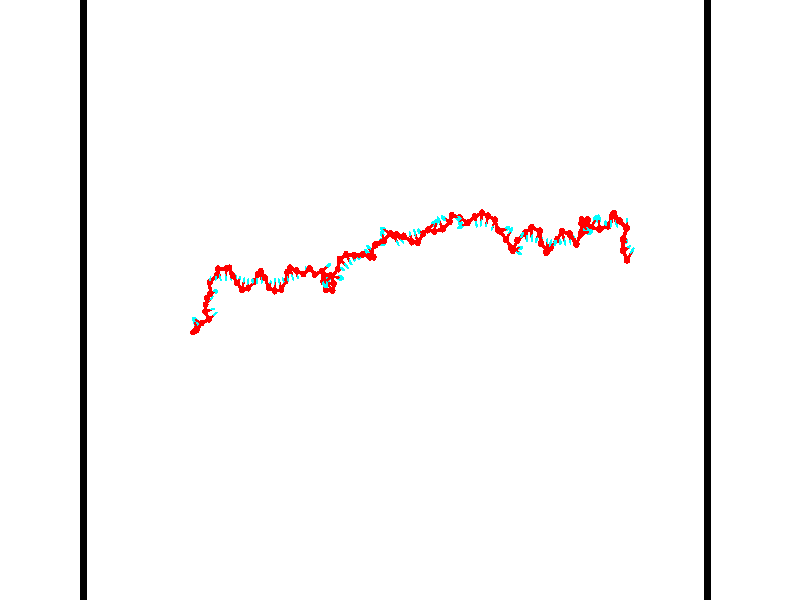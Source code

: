 // switches for output
#declare DRAW_BASES = 1; // possible values are 0, 1; only relevant for DNA ribbons
#declare DRAW_BASES_TYPE = 3; // possible values are 1, 2, 3; only relevant for DNA ribbons
#declare DRAW_FOG = 0; // set to 1 to enable fog

#include "colors.inc"

#include "transforms.inc"
background { rgb <1, 1, 1>}

#default {
   normal{
       ripples 0.25
       frequency 0.20
       turbulence 0.2
       lambda 5
   }
	finish {
		phong 0.1
		phong_size 40.
	}
}

// original window dimensions: 1024x640


// camera settings

camera {
	sky <-0, 1, 0>
	up <-0, 1, 0>
	right 1.6 * <0.99995, 0, 0.00999983>
	location <54.4867, 55, 106.329>
	look_at <55, 55, 55.0001>
	direction <0.513302, 0, -51.3289>
	angle 67.0682
}


# declare cpy_camera_pos = <54.4867, 55, 106.329>;
# if (DRAW_FOG = 1)
fog {
	fog_type 2
	up vnormalize(cpy_camera_pos)
	color rgbt<1,1,1,0.3>
	distance 1e-5
	fog_alt 3e-3
	fog_offset 88
}
# end


// LIGHTS

# declare lum = 6;
global_settings {
	ambient_light rgb lum * <0.05, 0.05, 0.05>
	max_trace_level 15
}# declare cpy_direct_light_amount = 0.25;
light_source
{	1000 * <-0.98995, -1, 1.00995>,
	rgb lum * cpy_direct_light_amount
	parallel
}

light_source
{	1000 * <0.98995, 1, -1.00995>,
	rgb lum * cpy_direct_light_amount
	parallel
}

// strand 0

// nucleotide -1

// particle -1
sphere {
	<35.932358, 52.515297, 50.410168> 0.250000
	pigment { color rgbt <1,0,0,0> }
	no_shadow
}
cylinder {
	<36.089432, 52.876801, 50.342018>,  <36.183678, 53.093700, 50.301128>, 0.100000
	pigment { color rgbt <1,0,0,0> }
	no_shadow
}
cylinder {
	<36.089432, 52.876801, 50.342018>,  <35.932358, 52.515297, 50.410168>, 0.100000
	pigment { color rgbt <1,0,0,0> }
	no_shadow
}

// particle -1
sphere {
	<36.089432, 52.876801, 50.342018> 0.100000
	pigment { color rgbt <1,0,0,0> }
	no_shadow
}
sphere {
	0, 1
	scale<0.080000,0.200000,0.300000>
	matrix <0.121029, 0.132859, 0.983718,
		0.911675, -0.406909, -0.057209,
		0.392683, 0.903755, -0.170372,
		36.207237, 53.147926, 50.290905>
	pigment { color rgbt <0,1,1,0> }
	no_shadow
}
cylinder {
	<36.436665, 52.695034, 50.919899>,  <35.932358, 52.515297, 50.410168>, 0.130000
	pigment { color rgbt <1,0,0,0> }
	no_shadow
}

// nucleotide -1

// particle -1
sphere {
	<36.436665, 52.695034, 50.919899> 0.250000
	pigment { color rgbt <1,0,0,0> }
	no_shadow
}
cylinder {
	<36.314030, 53.052013, 50.787514>,  <36.240448, 53.266201, 50.708084>, 0.100000
	pigment { color rgbt <1,0,0,0> }
	no_shadow
}
cylinder {
	<36.314030, 53.052013, 50.787514>,  <36.436665, 52.695034, 50.919899>, 0.100000
	pigment { color rgbt <1,0,0,0> }
	no_shadow
}

// particle -1
sphere {
	<36.314030, 53.052013, 50.787514> 0.100000
	pigment { color rgbt <1,0,0,0> }
	no_shadow
}
sphere {
	0, 1
	scale<0.080000,0.200000,0.300000>
	matrix <-0.040325, 0.335216, 0.941278,
		0.950987, 0.301932, -0.066786,
		-0.306589, 0.892450, -0.330962,
		36.222054, 53.319748, 50.688225>
	pigment { color rgbt <0,1,1,0> }
	no_shadow
}
cylinder {
	<36.933945, 53.233173, 51.027637>,  <36.436665, 52.695034, 50.919899>, 0.130000
	pigment { color rgbt <1,0,0,0> }
	no_shadow
}

// nucleotide -1

// particle -1
sphere {
	<36.933945, 53.233173, 51.027637> 0.250000
	pigment { color rgbt <1,0,0,0> }
	no_shadow
}
cylinder {
	<36.567303, 53.393074, 51.030029>,  <36.347317, 53.489014, 51.031464>, 0.100000
	pigment { color rgbt <1,0,0,0> }
	no_shadow
}
cylinder {
	<36.567303, 53.393074, 51.030029>,  <36.933945, 53.233173, 51.027637>, 0.100000
	pigment { color rgbt <1,0,0,0> }
	no_shadow
}

// particle -1
sphere {
	<36.567303, 53.393074, 51.030029> 0.100000
	pigment { color rgbt <1,0,0,0> }
	no_shadow
}
sphere {
	0, 1
	scale<0.080000,0.200000,0.300000>
	matrix <0.147000, 0.323074, 0.934887,
		0.371790, 0.857801, -0.354894,
		-0.916604, 0.399751, 0.005981,
		36.292320, 53.513000, 51.031822>
	pigment { color rgbt <0,1,1,0> }
	no_shadow
}
cylinder {
	<37.542255, 53.525063, 50.829037>,  <36.933945, 53.233173, 51.027637>, 0.130000
	pigment { color rgbt <1,0,0,0> }
	no_shadow
}

// nucleotide -1

// particle -1
sphere {
	<37.542255, 53.525063, 50.829037> 0.250000
	pigment { color rgbt <1,0,0,0> }
	no_shadow
}
cylinder {
	<37.866821, 53.752865, 50.881599>,  <38.061562, 53.889545, 50.913136>, 0.100000
	pigment { color rgbt <1,0,0,0> }
	no_shadow
}
cylinder {
	<37.866821, 53.752865, 50.881599>,  <37.542255, 53.525063, 50.829037>, 0.100000
	pigment { color rgbt <1,0,0,0> }
	no_shadow
}

// particle -1
sphere {
	<37.866821, 53.752865, 50.881599> 0.100000
	pigment { color rgbt <1,0,0,0> }
	no_shadow
}
sphere {
	0, 1
	scale<0.080000,0.200000,0.300000>
	matrix <-0.578369, 0.814789, 0.040099,
		-0.084233, -0.108539, 0.990517,
		0.811415, 0.569507, 0.131407,
		38.110245, 53.923717, 50.921021>
	pigment { color rgbt <0,1,1,0> }
	no_shadow
}
cylinder {
	<37.305229, 54.128025, 51.251160>,  <37.542255, 53.525063, 50.829037>, 0.130000
	pigment { color rgbt <1,0,0,0> }
	no_shadow
}

// nucleotide -1

// particle -1
sphere {
	<37.305229, 54.128025, 51.251160> 0.250000
	pigment { color rgbt <1,0,0,0> }
	no_shadow
}
cylinder {
	<37.606518, 54.219162, 51.004345>,  <37.787292, 54.273846, 50.856255>, 0.100000
	pigment { color rgbt <1,0,0,0> }
	no_shadow
}
cylinder {
	<37.606518, 54.219162, 51.004345>,  <37.305229, 54.128025, 51.251160>, 0.100000
	pigment { color rgbt <1,0,0,0> }
	no_shadow
}

// particle -1
sphere {
	<37.606518, 54.219162, 51.004345> 0.100000
	pigment { color rgbt <1,0,0,0> }
	no_shadow
}
sphere {
	0, 1
	scale<0.080000,0.200000,0.300000>
	matrix <-0.339630, 0.938083, -0.068196,
		0.563295, 0.260932, 0.783973,
		0.753226, 0.227847, -0.617038,
		37.832485, 54.287518, 50.819233>
	pigment { color rgbt <0,1,1,0> }
	no_shadow
}
cylinder {
	<37.532936, 54.644150, 51.816147>,  <37.305229, 54.128025, 51.251160>, 0.130000
	pigment { color rgbt <1,0,0,0> }
	no_shadow
}

// nucleotide -1

// particle -1
sphere {
	<37.532936, 54.644150, 51.816147> 0.250000
	pigment { color rgbt <1,0,0,0> }
	no_shadow
}
cylinder {
	<37.766541, 54.913322, 51.634560>,  <37.906704, 55.074825, 51.525608>, 0.100000
	pigment { color rgbt <1,0,0,0> }
	no_shadow
}
cylinder {
	<37.766541, 54.913322, 51.634560>,  <37.532936, 54.644150, 51.816147>, 0.100000
	pigment { color rgbt <1,0,0,0> }
	no_shadow
}

// particle -1
sphere {
	<37.766541, 54.913322, 51.634560> 0.100000
	pigment { color rgbt <1,0,0,0> }
	no_shadow
}
sphere {
	0, 1
	scale<0.080000,0.200000,0.300000>
	matrix <-0.670504, 0.715136, 0.197499,
		0.457554, 0.189047, 0.868853,
		0.584011, 0.672936, -0.453970,
		37.941742, 55.115204, 51.498367>
	pigment { color rgbt <0,1,1,0> }
	no_shadow
}
cylinder {
	<37.789413, 55.156857, 52.317619>,  <37.532936, 54.644150, 51.816147>, 0.130000
	pigment { color rgbt <1,0,0,0> }
	no_shadow
}

// nucleotide -1

// particle -1
sphere {
	<37.789413, 55.156857, 52.317619> 0.250000
	pigment { color rgbt <1,0,0,0> }
	no_shadow
}
cylinder {
	<37.756935, 55.309959, 51.949509>,  <37.737450, 55.401821, 51.728642>, 0.100000
	pigment { color rgbt <1,0,0,0> }
	no_shadow
}
cylinder {
	<37.756935, 55.309959, 51.949509>,  <37.789413, 55.156857, 52.317619>, 0.100000
	pigment { color rgbt <1,0,0,0> }
	no_shadow
}

// particle -1
sphere {
	<37.756935, 55.309959, 51.949509> 0.100000
	pigment { color rgbt <1,0,0,0> }
	no_shadow
}
sphere {
	0, 1
	scale<0.080000,0.200000,0.300000>
	matrix <-0.589349, 0.726178, 0.354025,
		0.803788, 0.571108, 0.166616,
		-0.081193, 0.382756, -0.920275,
		37.732578, 55.424786, 51.673428>
	pigment { color rgbt <0,1,1,0> }
	no_shadow
}
cylinder {
	<38.284031, 55.473202, 52.911949>,  <37.789413, 55.156857, 52.317619>, 0.130000
	pigment { color rgbt <1,0,0,0> }
	no_shadow
}

// nucleotide -1

// particle -1
sphere {
	<38.284031, 55.473202, 52.911949> 0.250000
	pigment { color rgbt <1,0,0,0> }
	no_shadow
}
cylinder {
	<38.614468, 55.558788, 53.120483>,  <38.812729, 55.610142, 53.245605>, 0.100000
	pigment { color rgbt <1,0,0,0> }
	no_shadow
}
cylinder {
	<38.614468, 55.558788, 53.120483>,  <38.284031, 55.473202, 52.911949>, 0.100000
	pigment { color rgbt <1,0,0,0> }
	no_shadow
}

// particle -1
sphere {
	<38.614468, 55.558788, 53.120483> 0.100000
	pigment { color rgbt <1,0,0,0> }
	no_shadow
}
sphere {
	0, 1
	scale<0.080000,0.200000,0.300000>
	matrix <-0.219338, -0.730084, 0.647200,
		0.519099, -0.648995, -0.556185,
		0.826091, 0.213969, 0.521335,
		38.862293, 55.622978, 53.276882>
	pigment { color rgbt <0,1,1,0> }
	no_shadow
}
cylinder {
	<38.249748, 56.291370, 52.970165>,  <38.284031, 55.473202, 52.911949>, 0.130000
	pigment { color rgbt <1,0,0,0> }
	no_shadow
}

// nucleotide -1

// particle -1
sphere {
	<38.249748, 56.291370, 52.970165> 0.250000
	pigment { color rgbt <1,0,0,0> }
	no_shadow
}
cylinder {
	<38.383743, 56.442642, 53.315361>,  <38.464142, 56.533405, 53.522480>, 0.100000
	pigment { color rgbt <1,0,0,0> }
	no_shadow
}
cylinder {
	<38.383743, 56.442642, 53.315361>,  <38.249748, 56.291370, 52.970165>, 0.100000
	pigment { color rgbt <1,0,0,0> }
	no_shadow
}

// particle -1
sphere {
	<38.383743, 56.442642, 53.315361> 0.100000
	pigment { color rgbt <1,0,0,0> }
	no_shadow
}
sphere {
	0, 1
	scale<0.080000,0.200000,0.300000>
	matrix <0.940762, -0.185194, -0.284023,
		0.052408, 0.907017, -0.417820,
		0.334992, 0.378184, 0.862993,
		38.484241, 56.556099, 53.574261>
	pigment { color rgbt <0,1,1,0> }
	no_shadow
}
cylinder {
	<38.821873, 56.797310, 52.855381>,  <38.249748, 56.291370, 52.970165>, 0.130000
	pigment { color rgbt <1,0,0,0> }
	no_shadow
}

// nucleotide -1

// particle -1
sphere {
	<38.821873, 56.797310, 52.855381> 0.250000
	pigment { color rgbt <1,0,0,0> }
	no_shadow
}
cylinder {
	<38.890419, 56.674278, 53.229767>,  <38.931545, 56.600460, 53.454399>, 0.100000
	pigment { color rgbt <1,0,0,0> }
	no_shadow
}
cylinder {
	<38.890419, 56.674278, 53.229767>,  <38.821873, 56.797310, 52.855381>, 0.100000
	pigment { color rgbt <1,0,0,0> }
	no_shadow
}

// particle -1
sphere {
	<38.890419, 56.674278, 53.229767> 0.100000
	pigment { color rgbt <1,0,0,0> }
	no_shadow
}
sphere {
	0, 1
	scale<0.080000,0.200000,0.300000>
	matrix <0.982988, -0.010351, -0.183376,
		0.066092, 0.951465, 0.300576,
		0.171364, -0.307582, 0.935963,
		38.941830, 56.582005, 53.510555>
	pigment { color rgbt <0,1,1,0> }
	no_shadow
}
cylinder {
	<39.058449, 57.276726, 53.313843>,  <38.821873, 56.797310, 52.855381>, 0.130000
	pigment { color rgbt <1,0,0,0> }
	no_shadow
}

// nucleotide -1

// particle -1
sphere {
	<39.058449, 57.276726, 53.313843> 0.250000
	pigment { color rgbt <1,0,0,0> }
	no_shadow
}
cylinder {
	<39.195179, 56.903694, 53.360226>,  <39.277218, 56.679874, 53.388054>, 0.100000
	pigment { color rgbt <1,0,0,0> }
	no_shadow
}
cylinder {
	<39.195179, 56.903694, 53.360226>,  <39.058449, 57.276726, 53.313843>, 0.100000
	pigment { color rgbt <1,0,0,0> }
	no_shadow
}

// particle -1
sphere {
	<39.195179, 56.903694, 53.360226> 0.100000
	pigment { color rgbt <1,0,0,0> }
	no_shadow
}
sphere {
	0, 1
	scale<0.080000,0.200000,0.300000>
	matrix <0.930790, 0.318960, -0.178590,
		0.129565, 0.168978, 0.977067,
		0.341823, -0.932583, 0.115957,
		39.297726, 56.623920, 53.395012>
	pigment { color rgbt <0,1,1,0> }
	no_shadow
}
cylinder {
	<39.761803, 57.286480, 53.144760>,  <39.058449, 57.276726, 53.313843>, 0.130000
	pigment { color rgbt <1,0,0,0> }
	no_shadow
}

// nucleotide -1

// particle -1
sphere {
	<39.761803, 57.286480, 53.144760> 0.250000
	pigment { color rgbt <1,0,0,0> }
	no_shadow
}
cylinder {
	<39.785072, 56.924660, 53.313713>,  <39.799034, 56.707569, 53.415085>, 0.100000
	pigment { color rgbt <1,0,0,0> }
	no_shadow
}
cylinder {
	<39.785072, 56.924660, 53.313713>,  <39.761803, 57.286480, 53.144760>, 0.100000
	pigment { color rgbt <1,0,0,0> }
	no_shadow
}

// particle -1
sphere {
	<39.785072, 56.924660, 53.313713> 0.100000
	pigment { color rgbt <1,0,0,0> }
	no_shadow
}
sphere {
	0, 1
	scale<0.080000,0.200000,0.300000>
	matrix <0.983666, 0.124134, 0.130353,
		-0.170343, 0.407901, 0.896995,
		0.058176, -0.904548, 0.422384,
		39.802525, 56.653294, 53.440430>
	pigment { color rgbt <0,1,1,0> }
	no_shadow
}
cylinder {
	<40.209961, 57.317913, 53.792034>,  <39.761803, 57.286480, 53.144760>, 0.130000
	pigment { color rgbt <1,0,0,0> }
	no_shadow
}

// nucleotide -1

// particle -1
sphere {
	<40.209961, 57.317913, 53.792034> 0.250000
	pigment { color rgbt <1,0,0,0> }
	no_shadow
}
cylinder {
	<40.239563, 56.956928, 53.622292>,  <40.257324, 56.740337, 53.520447>, 0.100000
	pigment { color rgbt <1,0,0,0> }
	no_shadow
}
cylinder {
	<40.239563, 56.956928, 53.622292>,  <40.209961, 57.317913, 53.792034>, 0.100000
	pigment { color rgbt <1,0,0,0> }
	no_shadow
}

// particle -1
sphere {
	<40.239563, 56.956928, 53.622292> 0.100000
	pigment { color rgbt <1,0,0,0> }
	no_shadow
}
sphere {
	0, 1
	scale<0.080000,0.200000,0.300000>
	matrix <0.990722, 0.017897, 0.134720,
		-0.113985, -0.430393, 0.895416,
		0.074007, -0.902464, -0.424360,
		40.261765, 56.686188, 53.494984>
	pigment { color rgbt <0,1,1,0> }
	no_shadow
}
cylinder {
	<40.598320, 56.739414, 54.238277>,  <40.209961, 57.317913, 53.792034>, 0.130000
	pigment { color rgbt <1,0,0,0> }
	no_shadow
}

// nucleotide -1

// particle -1
sphere {
	<40.598320, 56.739414, 54.238277> 0.250000
	pigment { color rgbt <1,0,0,0> }
	no_shadow
}
cylinder {
	<40.634506, 56.699001, 53.841972>,  <40.656216, 56.674751, 53.604191>, 0.100000
	pigment { color rgbt <1,0,0,0> }
	no_shadow
}
cylinder {
	<40.634506, 56.699001, 53.841972>,  <40.598320, 56.739414, 54.238277>, 0.100000
	pigment { color rgbt <1,0,0,0> }
	no_shadow
}

// particle -1
sphere {
	<40.634506, 56.699001, 53.841972> 0.100000
	pigment { color rgbt <1,0,0,0> }
	no_shadow
}
sphere {
	0, 1
	scale<0.080000,0.200000,0.300000>
	matrix <0.994599, -0.041668, 0.095063,
		-0.050888, -0.994010, 0.096720,
		0.090463, -0.101035, -0.990761,
		40.661644, 56.668690, 53.544743>
	pigment { color rgbt <0,1,1,0> }
	no_shadow
}
cylinder {
	<40.989883, 56.219933, 54.271858>,  <40.598320, 56.739414, 54.238277>, 0.130000
	pigment { color rgbt <1,0,0,0> }
	no_shadow
}

// nucleotide -1

// particle -1
sphere {
	<40.989883, 56.219933, 54.271858> 0.250000
	pigment { color rgbt <1,0,0,0> }
	no_shadow
}
cylinder {
	<41.022587, 56.404575, 53.918533>,  <41.042210, 56.515362, 53.706539>, 0.100000
	pigment { color rgbt <1,0,0,0> }
	no_shadow
}
cylinder {
	<41.022587, 56.404575, 53.918533>,  <40.989883, 56.219933, 54.271858>, 0.100000
	pigment { color rgbt <1,0,0,0> }
	no_shadow
}

// particle -1
sphere {
	<41.022587, 56.404575, 53.918533> 0.100000
	pigment { color rgbt <1,0,0,0> }
	no_shadow
}
sphere {
	0, 1
	scale<0.080000,0.200000,0.300000>
	matrix <0.989199, -0.145774, 0.015376,
		-0.121666, -0.875027, -0.468536,
		0.081755, 0.461604, -0.883311,
		41.047112, 56.543056, 53.653542>
	pigment { color rgbt <0,1,1,0> }
	no_shadow
}
cylinder {
	<41.261673, 55.730804, 53.694542>,  <40.989883, 56.219933, 54.271858>, 0.130000
	pigment { color rgbt <1,0,0,0> }
	no_shadow
}

// nucleotide -1

// particle -1
sphere {
	<41.261673, 55.730804, 53.694542> 0.250000
	pigment { color rgbt <1,0,0,0> }
	no_shadow
}
cylinder {
	<41.347740, 56.117283, 53.637733>,  <41.399380, 56.349171, 53.603649>, 0.100000
	pigment { color rgbt <1,0,0,0> }
	no_shadow
}
cylinder {
	<41.347740, 56.117283, 53.637733>,  <41.261673, 55.730804, 53.694542>, 0.100000
	pigment { color rgbt <1,0,0,0> }
	no_shadow
}

// particle -1
sphere {
	<41.347740, 56.117283, 53.637733> 0.100000
	pigment { color rgbt <1,0,0,0> }
	no_shadow
}
sphere {
	0, 1
	scale<0.080000,0.200000,0.300000>
	matrix <0.976064, -0.217483, -0.000768,
		-0.031629, -0.138454, -0.989864,
		0.215172, 0.966194, -0.142019,
		41.412292, 56.407143, 53.595127>
	pigment { color rgbt <0,1,1,0> }
	no_shadow
}
cylinder {
	<41.658897, 55.872360, 53.052074>,  <41.261673, 55.730804, 53.694542>, 0.130000
	pigment { color rgbt <1,0,0,0> }
	no_shadow
}

// nucleotide -1

// particle -1
sphere {
	<41.658897, 55.872360, 53.052074> 0.250000
	pigment { color rgbt <1,0,0,0> }
	no_shadow
}
cylinder {
	<41.719753, 56.132599, 53.349686>,  <41.756268, 56.288742, 53.528252>, 0.100000
	pigment { color rgbt <1,0,0,0> }
	no_shadow
}
cylinder {
	<41.719753, 56.132599, 53.349686>,  <41.658897, 55.872360, 53.052074>, 0.100000
	pigment { color rgbt <1,0,0,0> }
	no_shadow
}

// particle -1
sphere {
	<41.719753, 56.132599, 53.349686> 0.100000
	pigment { color rgbt <1,0,0,0> }
	no_shadow
}
sphere {
	0, 1
	scale<0.080000,0.200000,0.300000>
	matrix <0.970140, -0.242175, 0.013390,
		0.188896, 0.719774, -0.668014,
		0.152139, 0.650597, 0.744028,
		41.765396, 56.327778, 53.572895>
	pigment { color rgbt <0,1,1,0> }
	no_shadow
}
cylinder {
	<42.193428, 56.365612, 52.856026>,  <41.658897, 55.872360, 53.052074>, 0.130000
	pigment { color rgbt <1,0,0,0> }
	no_shadow
}

// nucleotide -1

// particle -1
sphere {
	<42.193428, 56.365612, 52.856026> 0.250000
	pigment { color rgbt <1,0,0,0> }
	no_shadow
}
cylinder {
	<42.171745, 56.371735, 53.255390>,  <42.158737, 56.375408, 53.495010>, 0.100000
	pigment { color rgbt <1,0,0,0> }
	no_shadow
}
cylinder {
	<42.171745, 56.371735, 53.255390>,  <42.193428, 56.365612, 52.856026>, 0.100000
	pigment { color rgbt <1,0,0,0> }
	no_shadow
}

// particle -1
sphere {
	<42.171745, 56.371735, 53.255390> 0.100000
	pigment { color rgbt <1,0,0,0> }
	no_shadow
}
sphere {
	0, 1
	scale<0.080000,0.200000,0.300000>
	matrix <0.996172, 0.069509, 0.053015,
		-0.068587, 0.997464, -0.019013,
		-0.054202, 0.015304, 0.998413,
		42.155483, 56.376328, 53.554913>
	pigment { color rgbt <0,1,1,0> }
	no_shadow
}
cylinder {
	<42.492004, 56.892178, 53.104591>,  <42.193428, 56.365612, 52.856026>, 0.130000
	pigment { color rgbt <1,0,0,0> }
	no_shadow
}

// nucleotide -1

// particle -1
sphere {
	<42.492004, 56.892178, 53.104591> 0.250000
	pigment { color rgbt <1,0,0,0> }
	no_shadow
}
cylinder {
	<42.522396, 56.590351, 53.365314>,  <42.540630, 56.409256, 53.521748>, 0.100000
	pigment { color rgbt <1,0,0,0> }
	no_shadow
}
cylinder {
	<42.522396, 56.590351, 53.365314>,  <42.492004, 56.892178, 53.104591>, 0.100000
	pigment { color rgbt <1,0,0,0> }
	no_shadow
}

// particle -1
sphere {
	<42.522396, 56.590351, 53.365314> 0.100000
	pigment { color rgbt <1,0,0,0> }
	no_shadow
}
sphere {
	0, 1
	scale<0.080000,0.200000,0.300000>
	matrix <0.997079, 0.062634, -0.043719,
		-0.007837, 0.653228, 0.757121,
		0.075980, -0.754567, 0.651810,
		42.545189, 56.363979, 53.560856>
	pigment { color rgbt <0,1,1,0> }
	no_shadow
}
cylinder {
	<42.901043, 57.106323, 53.682816>,  <42.492004, 56.892178, 53.104591>, 0.130000
	pigment { color rgbt <1,0,0,0> }
	no_shadow
}

// nucleotide -1

// particle -1
sphere {
	<42.901043, 57.106323, 53.682816> 0.250000
	pigment { color rgbt <1,0,0,0> }
	no_shadow
}
cylinder {
	<42.921329, 56.713943, 53.607803>,  <42.933502, 56.478516, 53.562798>, 0.100000
	pigment { color rgbt <1,0,0,0> }
	no_shadow
}
cylinder {
	<42.921329, 56.713943, 53.607803>,  <42.901043, 57.106323, 53.682816>, 0.100000
	pigment { color rgbt <1,0,0,0> }
	no_shadow
}

// particle -1
sphere {
	<42.921329, 56.713943, 53.607803> 0.100000
	pigment { color rgbt <1,0,0,0> }
	no_shadow
}
sphere {
	0, 1
	scale<0.080000,0.200000,0.300000>
	matrix <0.997451, 0.059184, -0.039850,
		0.050190, -0.185029, 0.981450,
		0.050712, -0.980949, -0.187528,
		42.936543, 56.419659, 53.551544>
	pigment { color rgbt <0,1,1,0> }
	no_shadow
}
cylinder {
	<43.376022, 56.608456, 54.155212>,  <42.901043, 57.106323, 53.682816>, 0.130000
	pigment { color rgbt <1,0,0,0> }
	no_shadow
}

// nucleotide -1

// particle -1
sphere {
	<43.376022, 56.608456, 54.155212> 0.250000
	pigment { color rgbt <1,0,0,0> }
	no_shadow
}
cylinder {
	<43.343807, 56.485630, 53.775902>,  <43.324478, 56.411934, 53.548317>, 0.100000
	pigment { color rgbt <1,0,0,0> }
	no_shadow
}
cylinder {
	<43.343807, 56.485630, 53.775902>,  <43.376022, 56.608456, 54.155212>, 0.100000
	pigment { color rgbt <1,0,0,0> }
	no_shadow
}

// particle -1
sphere {
	<43.343807, 56.485630, 53.775902> 0.100000
	pigment { color rgbt <1,0,0,0> }
	no_shadow
}
sphere {
	0, 1
	scale<0.080000,0.200000,0.300000>
	matrix <0.996300, 0.003825, -0.085855,
		0.029990, -0.951681, 0.305620,
		-0.080537, -0.307064, -0.948275,
		43.319645, 56.393509, 53.491421>
	pigment { color rgbt <0,1,1,0> }
	no_shadow
}
cylinder {
	<43.663544, 55.870121, 54.115631>,  <43.376022, 56.608456, 54.155212>, 0.130000
	pigment { color rgbt <1,0,0,0> }
	no_shadow
}

// nucleotide -1

// particle -1
sphere {
	<43.663544, 55.870121, 54.115631> 0.250000
	pigment { color rgbt <1,0,0,0> }
	no_shadow
}
cylinder {
	<43.687534, 56.074482, 53.772614>,  <43.701927, 56.197098, 53.566803>, 0.100000
	pigment { color rgbt <1,0,0,0> }
	no_shadow
}
cylinder {
	<43.687534, 56.074482, 53.772614>,  <43.663544, 55.870121, 54.115631>, 0.100000
	pigment { color rgbt <1,0,0,0> }
	no_shadow
}

// particle -1
sphere {
	<43.687534, 56.074482, 53.772614> 0.100000
	pigment { color rgbt <1,0,0,0> }
	no_shadow
}
sphere {
	0, 1
	scale<0.080000,0.200000,0.300000>
	matrix <0.995313, -0.095890, 0.012484,
		-0.075852, -0.854276, -0.514255,
		0.059977, 0.510898, -0.857546,
		43.705528, 56.227753, 53.515350>
	pigment { color rgbt <0,1,1,0> }
	no_shadow
}
cylinder {
	<44.066868, 55.647900, 53.537449>,  <43.663544, 55.870121, 54.115631>, 0.130000
	pigment { color rgbt <1,0,0,0> }
	no_shadow
}

// nucleotide -1

// particle -1
sphere {
	<44.066868, 55.647900, 53.537449> 0.250000
	pigment { color rgbt <1,0,0,0> }
	no_shadow
}
cylinder {
	<44.075043, 56.047691, 53.527534>,  <44.079948, 56.287567, 53.521587>, 0.100000
	pigment { color rgbt <1,0,0,0> }
	no_shadow
}
cylinder {
	<44.075043, 56.047691, 53.527534>,  <44.066868, 55.647900, 53.537449>, 0.100000
	pigment { color rgbt <1,0,0,0> }
	no_shadow
}

// particle -1
sphere {
	<44.075043, 56.047691, 53.527534> 0.100000
	pigment { color rgbt <1,0,0,0> }
	no_shadow
}
sphere {
	0, 1
	scale<0.080000,0.200000,0.300000>
	matrix <0.973938, -0.014306, 0.226364,
		0.225892, -0.028765, -0.973728,
		0.020441, 0.999484, -0.024783,
		44.081177, 56.347538, 53.520100>
	pigment { color rgbt <0,1,1,0> }
	no_shadow
}
cylinder {
	<44.596752, 55.743999, 53.137909>,  <44.066868, 55.647900, 53.537449>, 0.130000
	pigment { color rgbt <1,0,0,0> }
	no_shadow
}

// nucleotide -1

// particle -1
sphere {
	<44.596752, 55.743999, 53.137909> 0.250000
	pigment { color rgbt <1,0,0,0> }
	no_shadow
}
cylinder {
	<44.528008, 56.068878, 53.360909>,  <44.486759, 56.263805, 53.494709>, 0.100000
	pigment { color rgbt <1,0,0,0> }
	no_shadow
}
cylinder {
	<44.528008, 56.068878, 53.360909>,  <44.596752, 55.743999, 53.137909>, 0.100000
	pigment { color rgbt <1,0,0,0> }
	no_shadow
}

// particle -1
sphere {
	<44.528008, 56.068878, 53.360909> 0.100000
	pigment { color rgbt <1,0,0,0> }
	no_shadow
}
sphere {
	0, 1
	scale<0.080000,0.200000,0.300000>
	matrix <0.984239, 0.165500, 0.062312,
		-0.041657, 0.559422, -0.827835,
		-0.171866, 0.812192, 0.557500,
		44.476448, 56.312534, 53.528160>
	pigment { color rgbt <0,1,1,0> }
	no_shadow
}
cylinder {
	<44.919010, 56.380512, 52.918121>,  <44.596752, 55.743999, 53.137909>, 0.130000
	pigment { color rgbt <1,0,0,0> }
	no_shadow
}

// nucleotide -1

// particle -1
sphere {
	<44.919010, 56.380512, 52.918121> 0.250000
	pigment { color rgbt <1,0,0,0> }
	no_shadow
}
cylinder {
	<44.876625, 56.424133, 53.313469>,  <44.851192, 56.450306, 53.550678>, 0.100000
	pigment { color rgbt <1,0,0,0> }
	no_shadow
}
cylinder {
	<44.876625, 56.424133, 53.313469>,  <44.919010, 56.380512, 52.918121>, 0.100000
	pigment { color rgbt <1,0,0,0> }
	no_shadow
}

// particle -1
sphere {
	<44.876625, 56.424133, 53.313469> 0.100000
	pigment { color rgbt <1,0,0,0> }
	no_shadow
}
sphere {
	0, 1
	scale<0.080000,0.200000,0.300000>
	matrix <0.974606, 0.208576, 0.081477,
		-0.197265, 0.971907, -0.128388,
		-0.105967, 0.109055, 0.988371,
		44.844833, 56.456848, 53.609982>
	pigment { color rgbt <0,1,1,0> }
	no_shadow
}
cylinder {
	<45.059711, 57.022755, 53.075420>,  <44.919010, 56.380512, 52.918121>, 0.130000
	pigment { color rgbt <1,0,0,0> }
	no_shadow
}

// nucleotide -1

// particle -1
sphere {
	<45.059711, 57.022755, 53.075420> 0.250000
	pigment { color rgbt <1,0,0,0> }
	no_shadow
}
cylinder {
	<45.158028, 56.746731, 53.347717>,  <45.217018, 56.581116, 53.511097>, 0.100000
	pigment { color rgbt <1,0,0,0> }
	no_shadow
}
cylinder {
	<45.158028, 56.746731, 53.347717>,  <45.059711, 57.022755, 53.075420>, 0.100000
	pigment { color rgbt <1,0,0,0> }
	no_shadow
}

// particle -1
sphere {
	<45.158028, 56.746731, 53.347717> 0.100000
	pigment { color rgbt <1,0,0,0> }
	no_shadow
}
sphere {
	0, 1
	scale<0.080000,0.200000,0.300000>
	matrix <0.928772, 0.368662, 0.038364,
		-0.277437, 0.622824, 0.731518,
		0.245788, -0.690057, 0.680742,
		45.231766, 56.539715, 53.551941>
	pigment { color rgbt <0,1,1,0> }
	no_shadow
}
cylinder {
	<45.447723, 57.342941, 53.705444>,  <45.059711, 57.022755, 53.075420>, 0.130000
	pigment { color rgbt <1,0,0,0> }
	no_shadow
}

// nucleotide -1

// particle -1
sphere {
	<45.447723, 57.342941, 53.705444> 0.250000
	pigment { color rgbt <1,0,0,0> }
	no_shadow
}
cylinder {
	<45.557625, 56.960751, 53.662399>,  <45.623566, 56.731438, 53.636570>, 0.100000
	pigment { color rgbt <1,0,0,0> }
	no_shadow
}
cylinder {
	<45.557625, 56.960751, 53.662399>,  <45.447723, 57.342941, 53.705444>, 0.100000
	pigment { color rgbt <1,0,0,0> }
	no_shadow
}

// particle -1
sphere {
	<45.557625, 56.960751, 53.662399> 0.100000
	pigment { color rgbt <1,0,0,0> }
	no_shadow
}
sphere {
	0, 1
	scale<0.080000,0.200000,0.300000>
	matrix <0.959794, 0.279231, -0.028753,
		0.057523, -0.095390, 0.993777,
		0.274750, -0.955474, -0.107617,
		45.640049, 56.674107, 53.630116>
	pigment { color rgbt <0,1,1,0> }
	no_shadow
}
cylinder {
	<46.065872, 57.112358, 54.264233>,  <45.447723, 57.342941, 53.705444>, 0.130000
	pigment { color rgbt <1,0,0,0> }
	no_shadow
}

// nucleotide -1

// particle -1
sphere {
	<46.065872, 57.112358, 54.264233> 0.250000
	pigment { color rgbt <1,0,0,0> }
	no_shadow
}
cylinder {
	<46.074673, 56.894943, 53.928596>,  <46.079952, 56.764492, 53.727215>, 0.100000
	pigment { color rgbt <1,0,0,0> }
	no_shadow
}
cylinder {
	<46.074673, 56.894943, 53.928596>,  <46.065872, 57.112358, 54.264233>, 0.100000
	pigment { color rgbt <1,0,0,0> }
	no_shadow
}

// particle -1
sphere {
	<46.074673, 56.894943, 53.928596> 0.100000
	pigment { color rgbt <1,0,0,0> }
	no_shadow
}
sphere {
	0, 1
	scale<0.080000,0.200000,0.300000>
	matrix <0.858919, 0.439800, -0.262364,
		0.511639, -0.714940, 0.476536,
		0.022006, -0.543541, -0.839094,
		46.081276, 56.731880, 53.676868>
	pigment { color rgbt <0,1,1,0> }
	no_shadow
}
cylinder {
	<46.693459, 56.866657, 54.225410>,  <46.065872, 57.112358, 54.264233>, 0.130000
	pigment { color rgbt <1,0,0,0> }
	no_shadow
}

// nucleotide -1

// particle -1
sphere {
	<46.693459, 56.866657, 54.225410> 0.250000
	pigment { color rgbt <1,0,0,0> }
	no_shadow
}
cylinder {
	<46.544289, 56.899460, 53.855721>,  <46.454784, 56.919144, 53.633907>, 0.100000
	pigment { color rgbt <1,0,0,0> }
	no_shadow
}
cylinder {
	<46.544289, 56.899460, 53.855721>,  <46.693459, 56.866657, 54.225410>, 0.100000
	pigment { color rgbt <1,0,0,0> }
	no_shadow
}

// particle -1
sphere {
	<46.544289, 56.899460, 53.855721> 0.100000
	pigment { color rgbt <1,0,0,0> }
	no_shadow
}
sphere {
	0, 1
	scale<0.080000,0.200000,0.300000>
	matrix <0.884832, 0.331249, -0.327637,
		0.279281, -0.939973, -0.196096,
		-0.372927, 0.082009, -0.924229,
		46.432411, 56.924065, 53.578453>
	pigment { color rgbt <0,1,1,0> }
	no_shadow
}
cylinder {
	<47.211082, 57.274559, 54.096519>,  <46.693459, 56.866657, 54.225410>, 0.130000
	pigment { color rgbt <1,0,0,0> }
	no_shadow
}

// nucleotide -1

// particle -1
sphere {
	<47.211082, 57.274559, 54.096519> 0.250000
	pigment { color rgbt <1,0,0,0> }
	no_shadow
}
cylinder {
	<46.995827, 57.269512, 53.759415>,  <46.866673, 57.266483, 53.557152>, 0.100000
	pigment { color rgbt <1,0,0,0> }
	no_shadow
}
cylinder {
	<46.995827, 57.269512, 53.759415>,  <47.211082, 57.274559, 54.096519>, 0.100000
	pigment { color rgbt <1,0,0,0> }
	no_shadow
}

// particle -1
sphere {
	<46.995827, 57.269512, 53.759415> 0.100000
	pigment { color rgbt <1,0,0,0> }
	no_shadow
}
sphere {
	0, 1
	scale<0.080000,0.200000,0.300000>
	matrix <0.743421, 0.464046, -0.481650,
		0.397161, -0.885721, -0.240336,
		-0.538135, -0.012622, -0.842764,
		46.834385, 57.265724, 53.506584>
	pigment { color rgbt <0,1,1,0> }
	no_shadow
}
cylinder {
	<47.589458, 56.854507, 53.683773>,  <47.211082, 57.274559, 54.096519>, 0.130000
	pigment { color rgbt <1,0,0,0> }
	no_shadow
}

// nucleotide -1

// particle -1
sphere {
	<47.589458, 56.854507, 53.683773> 0.250000
	pigment { color rgbt <1,0,0,0> }
	no_shadow
}
cylinder {
	<47.340435, 57.060661, 53.448215>,  <47.191021, 57.184353, 53.306881>, 0.100000
	pigment { color rgbt <1,0,0,0> }
	no_shadow
}
cylinder {
	<47.340435, 57.060661, 53.448215>,  <47.589458, 56.854507, 53.683773>, 0.100000
	pigment { color rgbt <1,0,0,0> }
	no_shadow
}

// particle -1
sphere {
	<47.340435, 57.060661, 53.448215> 0.100000
	pigment { color rgbt <1,0,0,0> }
	no_shadow
}
sphere {
	0, 1
	scale<0.080000,0.200000,0.300000>
	matrix <0.768681, 0.261550, -0.583714,
		-0.146813, -0.816068, -0.558998,
		-0.622556, 0.515388, -0.588897,
		47.153667, 57.215279, 53.271545>
	pigment { color rgbt <0,1,1,0> }
	no_shadow
}
cylinder {
	<48.248913, 57.074940, 53.978889>,  <47.589458, 56.854507, 53.683773>, 0.130000
	pigment { color rgbt <1,0,0,0> }
	no_shadow
}

// nucleotide -1

// particle -1
sphere {
	<48.248913, 57.074940, 53.978889> 0.250000
	pigment { color rgbt <1,0,0,0> }
	no_shadow
}
cylinder {
	<48.570625, 57.312340, 53.990822>,  <48.763653, 57.454781, 53.997982>, 0.100000
	pigment { color rgbt <1,0,0,0> }
	no_shadow
}
cylinder {
	<48.570625, 57.312340, 53.990822>,  <48.248913, 57.074940, 53.978889>, 0.100000
	pigment { color rgbt <1,0,0,0> }
	no_shadow
}

// particle -1
sphere {
	<48.570625, 57.312340, 53.990822> 0.100000
	pigment { color rgbt <1,0,0,0> }
	no_shadow
}
sphere {
	0, 1
	scale<0.080000,0.200000,0.300000>
	matrix <0.498111, -0.700686, 0.510808,
		0.324066, -0.395973, -0.859178,
		0.804280, 0.593501, 0.029830,
		48.811909, 57.490391, 53.999771>
	pigment { color rgbt <0,1,1,0> }
	no_shadow
}
cylinder {
	<48.315777, 56.327801, 53.765652>,  <48.248913, 57.074940, 53.978889>, 0.130000
	pigment { color rgbt <1,0,0,0> }
	no_shadow
}

// nucleotide -1

// particle -1
sphere {
	<48.315777, 56.327801, 53.765652> 0.250000
	pigment { color rgbt <1,0,0,0> }
	no_shadow
}
cylinder {
	<48.639278, 56.473660, 53.950233>,  <48.833382, 56.561176, 54.060982>, 0.100000
	pigment { color rgbt <1,0,0,0> }
	no_shadow
}
cylinder {
	<48.639278, 56.473660, 53.950233>,  <48.315777, 56.327801, 53.765652>, 0.100000
	pigment { color rgbt <1,0,0,0> }
	no_shadow
}

// particle -1
sphere {
	<48.639278, 56.473660, 53.950233> 0.100000
	pigment { color rgbt <1,0,0,0> }
	no_shadow
}
sphere {
	0, 1
	scale<0.080000,0.200000,0.300000>
	matrix <-0.237858, -0.514788, 0.823661,
		0.537898, -0.775904, -0.329604,
		0.808758, 0.364647, 0.461458,
		48.881905, 56.583054, 54.088673>
	pigment { color rgbt <0,1,1,0> }
	no_shadow
}
cylinder {
	<48.608818, 55.723701, 54.170898>,  <48.315777, 56.327801, 53.765652>, 0.130000
	pigment { color rgbt <1,0,0,0> }
	no_shadow
}

// nucleotide -1

// particle -1
sphere {
	<48.608818, 55.723701, 54.170898> 0.250000
	pigment { color rgbt <1,0,0,0> }
	no_shadow
}
cylinder {
	<48.713463, 56.089333, 54.294846>,  <48.776249, 56.308712, 54.369213>, 0.100000
	pigment { color rgbt <1,0,0,0> }
	no_shadow
}
cylinder {
	<48.713463, 56.089333, 54.294846>,  <48.608818, 55.723701, 54.170898>, 0.100000
	pigment { color rgbt <1,0,0,0> }
	no_shadow
}

// particle -1
sphere {
	<48.713463, 56.089333, 54.294846> 0.100000
	pigment { color rgbt <1,0,0,0> }
	no_shadow
}
sphere {
	0, 1
	scale<0.080000,0.200000,0.300000>
	matrix <-0.043522, -0.309547, 0.949887,
		0.964190, -0.261992, -0.041199,
		0.261616, 0.914079, 0.309865,
		48.791946, 56.363556, 54.387806>
	pigment { color rgbt <0,1,1,0> }
	no_shadow
}
cylinder {
	<49.224197, 55.680077, 54.453224>,  <48.608818, 55.723701, 54.170898>, 0.130000
	pigment { color rgbt <1,0,0,0> }
	no_shadow
}

// nucleotide -1

// particle -1
sphere {
	<49.224197, 55.680077, 54.453224> 0.250000
	pigment { color rgbt <1,0,0,0> }
	no_shadow
}
cylinder {
	<48.970997, 55.954285, 54.597099>,  <48.819077, 56.118809, 54.683426>, 0.100000
	pigment { color rgbt <1,0,0,0> }
	no_shadow
}
cylinder {
	<48.970997, 55.954285, 54.597099>,  <49.224197, 55.680077, 54.453224>, 0.100000
	pigment { color rgbt <1,0,0,0> }
	no_shadow
}

// particle -1
sphere {
	<48.970997, 55.954285, 54.597099> 0.100000
	pigment { color rgbt <1,0,0,0> }
	no_shadow
}
sphere {
	0, 1
	scale<0.080000,0.200000,0.300000>
	matrix <0.088470, -0.397520, 0.913319,
		0.769078, 0.609955, 0.190983,
		-0.633003, 0.685517, 0.359687,
		48.781097, 56.159939, 54.705006>
	pigment { color rgbt <0,1,1,0> }
	no_shadow
}
cylinder {
	<49.393009, 56.162968, 55.050278>,  <49.224197, 55.680077, 54.453224>, 0.130000
	pigment { color rgbt <1,0,0,0> }
	no_shadow
}

// nucleotide -1

// particle -1
sphere {
	<49.393009, 56.162968, 55.050278> 0.250000
	pigment { color rgbt <1,0,0,0> }
	no_shadow
}
cylinder {
	<48.994633, 56.180344, 55.081825>,  <48.755608, 56.190769, 55.100754>, 0.100000
	pigment { color rgbt <1,0,0,0> }
	no_shadow
}
cylinder {
	<48.994633, 56.180344, 55.081825>,  <49.393009, 56.162968, 55.050278>, 0.100000
	pigment { color rgbt <1,0,0,0> }
	no_shadow
}

// particle -1
sphere {
	<48.994633, 56.180344, 55.081825> 0.100000
	pigment { color rgbt <1,0,0,0> }
	no_shadow
}
sphere {
	0, 1
	scale<0.080000,0.200000,0.300000>
	matrix <0.069611, -0.184172, 0.980426,
		0.057113, 0.981934, 0.180400,
		-0.995938, 0.043438, 0.078872,
		48.695850, 56.193375, 55.105488>
	pigment { color rgbt <0,1,1,0> }
	no_shadow
}
cylinder {
	<49.178879, 56.703167, 55.582890>,  <49.393009, 56.162968, 55.050278>, 0.130000
	pigment { color rgbt <1,0,0,0> }
	no_shadow
}

// nucleotide -1

// particle -1
sphere {
	<49.178879, 56.703167, 55.582890> 0.250000
	pigment { color rgbt <1,0,0,0> }
	no_shadow
}
cylinder {
	<48.916805, 56.405750, 55.529411>,  <48.759560, 56.227299, 55.497322>, 0.100000
	pigment { color rgbt <1,0,0,0> }
	no_shadow
}
cylinder {
	<48.916805, 56.405750, 55.529411>,  <49.178879, 56.703167, 55.582890>, 0.100000
	pigment { color rgbt <1,0,0,0> }
	no_shadow
}

// particle -1
sphere {
	<48.916805, 56.405750, 55.529411> 0.100000
	pigment { color rgbt <1,0,0,0> }
	no_shadow
}
sphere {
	0, 1
	scale<0.080000,0.200000,0.300000>
	matrix <0.094040, -0.255865, 0.962128,
		-0.749595, 0.617796, 0.237561,
		-0.655182, -0.743546, -0.133697,
		48.720249, 56.182686, 55.489304>
	pigment { color rgbt <0,1,1,0> }
	no_shadow
}
cylinder {
	<48.670074, 56.728828, 56.155979>,  <49.178879, 56.703167, 55.582890>, 0.130000
	pigment { color rgbt <1,0,0,0> }
	no_shadow
}

// nucleotide -1

// particle -1
sphere {
	<48.670074, 56.728828, 56.155979> 0.250000
	pigment { color rgbt <1,0,0,0> }
	no_shadow
}
cylinder {
	<48.741272, 56.359947, 56.018661>,  <48.783989, 56.138618, 55.936272>, 0.100000
	pigment { color rgbt <1,0,0,0> }
	no_shadow
}
cylinder {
	<48.741272, 56.359947, 56.018661>,  <48.670074, 56.728828, 56.155979>, 0.100000
	pigment { color rgbt <1,0,0,0> }
	no_shadow
}

// particle -1
sphere {
	<48.741272, 56.359947, 56.018661> 0.100000
	pigment { color rgbt <1,0,0,0> }
	no_shadow
}
sphere {
	0, 1
	scale<0.080000,0.200000,0.300000>
	matrix <0.061970, -0.337672, 0.939222,
		-0.982078, -0.188451, -0.002955,
		0.177995, -0.922206, -0.343299,
		48.794670, 56.083286, 55.915672>
	pigment { color rgbt <0,1,1,0> }
	no_shadow
}
cylinder {
	<49.340855, 56.640354, 56.270962>,  <48.670074, 56.728828, 56.155979>, 0.130000
	pigment { color rgbt <1,0,0,0> }
	no_shadow
}

// nucleotide -1

// particle -1
sphere {
	<49.340855, 56.640354, 56.270962> 0.250000
	pigment { color rgbt <1,0,0,0> }
	no_shadow
}
cylinder {
	<49.732727, 56.573479, 56.226654>,  <49.967850, 56.533356, 56.200069>, 0.100000
	pigment { color rgbt <1,0,0,0> }
	no_shadow
}
cylinder {
	<49.732727, 56.573479, 56.226654>,  <49.340855, 56.640354, 56.270962>, 0.100000
	pigment { color rgbt <1,0,0,0> }
	no_shadow
}

// particle -1
sphere {
	<49.732727, 56.573479, 56.226654> 0.100000
	pigment { color rgbt <1,0,0,0> }
	no_shadow
}
sphere {
	0, 1
	scale<0.080000,0.200000,0.300000>
	matrix <-0.140667, -0.179158, -0.973712,
		0.142944, 0.969511, -0.199036,
		0.979684, -0.167184, -0.110769,
		50.026630, 56.523323, 56.193424>
	pigment { color rgbt <0,1,1,0> }
	no_shadow
}
cylinder {
	<49.856762, 57.148151, 56.180367>,  <49.340855, 56.640354, 56.270962>, 0.130000
	pigment { color rgbt <1,0,0,0> }
	no_shadow
}

// nucleotide -1

// particle -1
sphere {
	<49.856762, 57.148151, 56.180367> 0.250000
	pigment { color rgbt <1,0,0,0> }
	no_shadow
}
cylinder {
	<50.086021, 57.138752, 56.508011>,  <50.223579, 57.133114, 56.704597>, 0.100000
	pigment { color rgbt <1,0,0,0> }
	no_shadow
}
cylinder {
	<50.086021, 57.138752, 56.508011>,  <49.856762, 57.148151, 56.180367>, 0.100000
	pigment { color rgbt <1,0,0,0> }
	no_shadow
}

// particle -1
sphere {
	<50.086021, 57.138752, 56.508011> 0.100000
	pigment { color rgbt <1,0,0,0> }
	no_shadow
}
sphere {
	0, 1
	scale<0.080000,0.200000,0.300000>
	matrix <0.531877, 0.771086, -0.350047,
		-0.623381, 0.636297, 0.454447,
		0.573151, -0.023497, 0.819113,
		50.257965, 57.131702, 56.753746>
	pigment { color rgbt <0,1,1,0> }
	no_shadow
}
cylinder {
	<50.004402, 57.802528, 56.551117>,  <49.856762, 57.148151, 56.180367>, 0.130000
	pigment { color rgbt <1,0,0,0> }
	no_shadow
}

// nucleotide -1

// particle -1
sphere {
	<50.004402, 57.802528, 56.551117> 0.250000
	pigment { color rgbt <1,0,0,0> }
	no_shadow
}
cylinder {
	<50.310036, 57.551704, 56.611740>,  <50.493416, 57.401211, 56.648113>, 0.100000
	pigment { color rgbt <1,0,0,0> }
	no_shadow
}
cylinder {
	<50.310036, 57.551704, 56.611740>,  <50.004402, 57.802528, 56.551117>, 0.100000
	pigment { color rgbt <1,0,0,0> }
	no_shadow
}

// particle -1
sphere {
	<50.310036, 57.551704, 56.611740> 0.100000
	pigment { color rgbt <1,0,0,0> }
	no_shadow
}
sphere {
	0, 1
	scale<0.080000,0.200000,0.300000>
	matrix <0.623335, 0.657094, -0.423887,
		0.166211, 0.418360, 0.892944,
		0.764086, -0.627058, 0.151562,
		50.539261, 57.363586, 56.657207>
	pigment { color rgbt <0,1,1,0> }
	no_shadow
}
cylinder {
	<50.561951, 58.089550, 56.908352>,  <50.004402, 57.802528, 56.551117>, 0.130000
	pigment { color rgbt <1,0,0,0> }
	no_shadow
}

// nucleotide -1

// particle -1
sphere {
	<50.561951, 58.089550, 56.908352> 0.250000
	pigment { color rgbt <1,0,0,0> }
	no_shadow
}
cylinder {
	<50.739613, 57.811176, 56.682640>,  <50.846210, 57.644154, 56.547215>, 0.100000
	pigment { color rgbt <1,0,0,0> }
	no_shadow
}
cylinder {
	<50.739613, 57.811176, 56.682640>,  <50.561951, 58.089550, 56.908352>, 0.100000
	pigment { color rgbt <1,0,0,0> }
	no_shadow
}

// particle -1
sphere {
	<50.739613, 57.811176, 56.682640> 0.100000
	pigment { color rgbt <1,0,0,0> }
	no_shadow
}
sphere {
	0, 1
	scale<0.080000,0.200000,0.300000>
	matrix <0.617077, 0.694230, -0.370487,
		0.649570, -0.183648, 0.737789,
		0.444156, -0.695930, -0.564276,
		50.872860, 57.602398, 56.513359>
	pigment { color rgbt <0,1,1,0> }
	no_shadow
}
cylinder {
	<51.244347, 58.041752, 57.023964>,  <50.561951, 58.089550, 56.908352>, 0.130000
	pigment { color rgbt <1,0,0,0> }
	no_shadow
}

// nucleotide -1

// particle -1
sphere {
	<51.244347, 58.041752, 57.023964> 0.250000
	pigment { color rgbt <1,0,0,0> }
	no_shadow
}
cylinder {
	<51.210484, 57.919533, 56.644600>,  <51.190166, 57.846203, 56.416981>, 0.100000
	pigment { color rgbt <1,0,0,0> }
	no_shadow
}
cylinder {
	<51.210484, 57.919533, 56.644600>,  <51.244347, 58.041752, 57.023964>, 0.100000
	pigment { color rgbt <1,0,0,0> }
	no_shadow
}

// particle -1
sphere {
	<51.210484, 57.919533, 56.644600> 0.100000
	pigment { color rgbt <1,0,0,0> }
	no_shadow
}
sphere {
	0, 1
	scale<0.080000,0.200000,0.300000>
	matrix <0.749855, 0.607266, -0.262576,
		0.656164, -0.733397, 0.177703,
		-0.084660, -0.305544, -0.948407,
		51.185085, 57.827869, 56.360077>
	pigment { color rgbt <0,1,1,0> }
	no_shadow
}
cylinder {
	<51.910309, 58.135773, 56.676216>,  <51.244347, 58.041752, 57.023964>, 0.130000
	pigment { color rgbt <1,0,0,0> }
	no_shadow
}

// nucleotide -1

// particle -1
sphere {
	<51.910309, 58.135773, 56.676216> 0.250000
	pigment { color rgbt <1,0,0,0> }
	no_shadow
}
cylinder {
	<51.707462, 58.047684, 56.342911>,  <51.585754, 57.994831, 56.142929>, 0.100000
	pigment { color rgbt <1,0,0,0> }
	no_shadow
}
cylinder {
	<51.707462, 58.047684, 56.342911>,  <51.910309, 58.135773, 56.676216>, 0.100000
	pigment { color rgbt <1,0,0,0> }
	no_shadow
}

// particle -1
sphere {
	<51.707462, 58.047684, 56.342911> 0.100000
	pigment { color rgbt <1,0,0,0> }
	no_shadow
}
sphere {
	0, 1
	scale<0.080000,0.200000,0.300000>
	matrix <0.707507, 0.445755, -0.548394,
		0.492202, -0.867643, -0.070242,
		-0.507121, -0.220224, -0.833264,
		51.555325, 57.981617, 56.092930>
	pigment { color rgbt <0,1,1,0> }
	no_shadow
}
cylinder {
	<52.487762, 57.975891, 56.196613>,  <51.910309, 58.135773, 56.676216>, 0.130000
	pigment { color rgbt <1,0,0,0> }
	no_shadow
}

// nucleotide -1

// particle -1
sphere {
	<52.487762, 57.975891, 56.196613> 0.250000
	pigment { color rgbt <1,0,0,0> }
	no_shadow
}
cylinder {
	<52.173313, 58.098373, 55.981857>,  <51.984642, 58.171864, 55.853004>, 0.100000
	pigment { color rgbt <1,0,0,0> }
	no_shadow
}
cylinder {
	<52.173313, 58.098373, 55.981857>,  <52.487762, 57.975891, 56.196613>, 0.100000
	pigment { color rgbt <1,0,0,0> }
	no_shadow
}

// particle -1
sphere {
	<52.173313, 58.098373, 55.981857> 0.100000
	pigment { color rgbt <1,0,0,0> }
	no_shadow
}
sphere {
	0, 1
	scale<0.080000,0.200000,0.300000>
	matrix <0.617344, 0.346884, -0.706086,
		-0.029969, -0.886516, -0.461727,
		-0.786122, 0.306205, -0.536890,
		51.937477, 58.190235, 55.820789>
	pigment { color rgbt <0,1,1,0> }
	no_shadow
}
cylinder {
	<52.786457, 58.012787, 55.485569>,  <52.487762, 57.975891, 56.196613>, 0.130000
	pigment { color rgbt <1,0,0,0> }
	no_shadow
}

// nucleotide -1

// particle -1
sphere {
	<52.786457, 58.012787, 55.485569> 0.250000
	pigment { color rgbt <1,0,0,0> }
	no_shadow
}
cylinder {
	<52.445465, 58.220566, 55.509041>,  <52.240868, 58.345234, 55.523125>, 0.100000
	pigment { color rgbt <1,0,0,0> }
	no_shadow
}
cylinder {
	<52.445465, 58.220566, 55.509041>,  <52.786457, 58.012787, 55.485569>, 0.100000
	pigment { color rgbt <1,0,0,0> }
	no_shadow
}

// particle -1
sphere {
	<52.445465, 58.220566, 55.509041> 0.100000
	pigment { color rgbt <1,0,0,0> }
	no_shadow
}
sphere {
	0, 1
	scale<0.080000,0.200000,0.300000>
	matrix <0.378758, 0.691128, -0.615536,
		-0.360297, -0.502508, -0.785921,
		-0.852484, 0.519449, 0.058682,
		52.189720, 58.376400, 55.526646>
	pigment { color rgbt <0,1,1,0> }
	no_shadow
}
cylinder {
	<52.516235, 58.342812, 54.807949>,  <52.786457, 58.012787, 55.485569>, 0.130000
	pigment { color rgbt <1,0,0,0> }
	no_shadow
}

// nucleotide -1

// particle -1
sphere {
	<52.516235, 58.342812, 54.807949> 0.250000
	pigment { color rgbt <1,0,0,0> }
	no_shadow
}
cylinder {
	<52.424553, 58.550125, 55.137520>,  <52.369545, 58.674511, 55.335262>, 0.100000
	pigment { color rgbt <1,0,0,0> }
	no_shadow
}
cylinder {
	<52.424553, 58.550125, 55.137520>,  <52.516235, 58.342812, 54.807949>, 0.100000
	pigment { color rgbt <1,0,0,0> }
	no_shadow
}

// particle -1
sphere {
	<52.424553, 58.550125, 55.137520> 0.100000
	pigment { color rgbt <1,0,0,0> }
	no_shadow
}
sphere {
	0, 1
	scale<0.080000,0.200000,0.300000>
	matrix <0.378154, 0.827381, -0.415260,
		-0.896921, 0.216392, -0.385627,
		-0.229201, 0.518281, 0.823924,
		52.355793, 58.705608, 55.384697>
	pigment { color rgbt <0,1,1,0> }
	no_shadow
}
cylinder {
	<52.826565, 58.888996, 54.427498>,  <52.516235, 58.342812, 54.807949>, 0.130000
	pigment { color rgbt <1,0,0,0> }
	no_shadow
}

// nucleotide -1

// particle -1
sphere {
	<52.826565, 58.888996, 54.427498> 0.250000
	pigment { color rgbt <1,0,0,0> }
	no_shadow
}
cylinder {
	<53.222042, 58.941185, 54.457054>,  <53.459328, 58.972500, 54.474789>, 0.100000
	pigment { color rgbt <1,0,0,0> }
	no_shadow
}
cylinder {
	<53.222042, 58.941185, 54.457054>,  <52.826565, 58.888996, 54.427498>, 0.100000
	pigment { color rgbt <1,0,0,0> }
	no_shadow
}

// particle -1
sphere {
	<53.222042, 58.941185, 54.457054> 0.100000
	pigment { color rgbt <1,0,0,0> }
	no_shadow
}
sphere {
	0, 1
	scale<0.080000,0.200000,0.300000>
	matrix <-0.148080, 0.772175, 0.617915,
		0.023568, -0.621870, 0.782766,
		0.988695, 0.130475, 0.073888,
		53.518650, 58.980328, 54.479221>
	pigment { color rgbt <0,1,1,0> }
	no_shadow
}
cylinder {
	<52.969276, 58.921349, 55.150219>,  <52.826565, 58.888996, 54.427498>, 0.130000
	pigment { color rgbt <1,0,0,0> }
	no_shadow
}

// nucleotide -1

// particle -1
sphere {
	<52.969276, 58.921349, 55.150219> 0.250000
	pigment { color rgbt <1,0,0,0> }
	no_shadow
}
cylinder {
	<53.243835, 59.137131, 54.955139>,  <53.408573, 59.266598, 54.838093>, 0.100000
	pigment { color rgbt <1,0,0,0> }
	no_shadow
}
cylinder {
	<53.243835, 59.137131, 54.955139>,  <52.969276, 58.921349, 55.150219>, 0.100000
	pigment { color rgbt <1,0,0,0> }
	no_shadow
}

// particle -1
sphere {
	<53.243835, 59.137131, 54.955139> 0.100000
	pigment { color rgbt <1,0,0,0> }
	no_shadow
}
sphere {
	0, 1
	scale<0.080000,0.200000,0.300000>
	matrix <-0.123965, 0.747606, 0.652471,
		0.716573, -0.387404, 0.580035,
		0.686408, 0.539447, -0.487690,
		53.449757, 59.298965, 54.808830>
	pigment { color rgbt <0,1,1,0> }
	no_shadow
}
cylinder {
	<53.641544, 59.134655, 55.619606>,  <52.969276, 58.921349, 55.150219>, 0.130000
	pigment { color rgbt <1,0,0,0> }
	no_shadow
}

// nucleotide -1

// particle -1
sphere {
	<53.641544, 59.134655, 55.619606> 0.250000
	pigment { color rgbt <1,0,0,0> }
	no_shadow
}
cylinder {
	<53.553722, 59.436367, 55.372101>,  <53.501030, 59.617393, 55.223598>, 0.100000
	pigment { color rgbt <1,0,0,0> }
	no_shadow
}
cylinder {
	<53.553722, 59.436367, 55.372101>,  <53.641544, 59.134655, 55.619606>, 0.100000
	pigment { color rgbt <1,0,0,0> }
	no_shadow
}

// particle -1
sphere {
	<53.553722, 59.436367, 55.372101> 0.100000
	pigment { color rgbt <1,0,0,0> }
	no_shadow
}
sphere {
	0, 1
	scale<0.080000,0.200000,0.300000>
	matrix <-0.019709, 0.630676, 0.775796,
		0.975400, 0.182527, -0.123604,
		-0.219558, 0.754276, -0.618758,
		53.487854, 59.662651, 55.186474>
	pigment { color rgbt <0,1,1,0> }
	no_shadow
}
cylinder {
	<54.177895, 59.663422, 55.592358>,  <53.641544, 59.134655, 55.619606>, 0.130000
	pigment { color rgbt <1,0,0,0> }
	no_shadow
}

// nucleotide -1

// particle -1
sphere {
	<54.177895, 59.663422, 55.592358> 0.250000
	pigment { color rgbt <1,0,0,0> }
	no_shadow
}
cylinder {
	<53.834389, 59.834915, 55.480141>,  <53.628284, 59.937813, 55.412811>, 0.100000
	pigment { color rgbt <1,0,0,0> }
	no_shadow
}
cylinder {
	<53.834389, 59.834915, 55.480141>,  <54.177895, 59.663422, 55.592358>, 0.100000
	pigment { color rgbt <1,0,0,0> }
	no_shadow
}

// particle -1
sphere {
	<53.834389, 59.834915, 55.480141> 0.100000
	pigment { color rgbt <1,0,0,0> }
	no_shadow
}
sphere {
	0, 1
	scale<0.080000,0.200000,0.300000>
	matrix <0.010788, 0.562559, 0.826687,
		0.512254, 0.706905, -0.487732,
		-0.858766, 0.428735, -0.280547,
		53.576759, 59.963535, 55.395977>
	pigment { color rgbt <0,1,1,0> }
	no_shadow
}
cylinder {
	<54.481354, 59.446678, 56.194374>,  <54.177895, 59.663422, 55.592358>, 0.130000
	pigment { color rgbt <1,0,0,0> }
	no_shadow
}

// nucleotide -1

// particle -1
sphere {
	<54.481354, 59.446678, 56.194374> 0.250000
	pigment { color rgbt <1,0,0,0> }
	no_shadow
}
cylinder {
	<54.660439, 59.143921, 56.384811>,  <54.767891, 58.962265, 56.499073>, 0.100000
	pigment { color rgbt <1,0,0,0> }
	no_shadow
}
cylinder {
	<54.660439, 59.143921, 56.384811>,  <54.481354, 59.446678, 56.194374>, 0.100000
	pigment { color rgbt <1,0,0,0> }
	no_shadow
}

// particle -1
sphere {
	<54.660439, 59.143921, 56.384811> 0.100000
	pigment { color rgbt <1,0,0,0> }
	no_shadow
}
sphere {
	0, 1
	scale<0.080000,0.200000,0.300000>
	matrix <0.846814, 0.529889, 0.046083,
		-0.287158, 0.382533, 0.878185,
		0.447713, -0.756892, 0.476097,
		54.794754, 58.916855, 56.527641>
	pigment { color rgbt <0,1,1,0> }
	no_shadow
}
cylinder {
	<54.702473, 59.451866, 56.947720>,  <54.481354, 59.446678, 56.194374>, 0.130000
	pigment { color rgbt <1,0,0,0> }
	no_shadow
}

// nucleotide -1

// particle -1
sphere {
	<54.702473, 59.451866, 56.947720> 0.250000
	pigment { color rgbt <1,0,0,0> }
	no_shadow
}
cylinder {
	<54.953735, 59.220940, 56.739059>,  <55.104492, 59.082382, 56.613861>, 0.100000
	pigment { color rgbt <1,0,0,0> }
	no_shadow
}
cylinder {
	<54.953735, 59.220940, 56.739059>,  <54.702473, 59.451866, 56.947720>, 0.100000
	pigment { color rgbt <1,0,0,0> }
	no_shadow
}

// particle -1
sphere {
	<54.953735, 59.220940, 56.739059> 0.100000
	pigment { color rgbt <1,0,0,0> }
	no_shadow
}
sphere {
	0, 1
	scale<0.080000,0.200000,0.300000>
	matrix <0.747700, 0.633404, 0.199357,
		0.215325, -0.515267, 0.829539,
		0.628156, -0.577320, -0.521653,
		55.142181, 59.047745, 56.582565>
	pigment { color rgbt <0,1,1,0> }
	no_shadow
}
cylinder {
	<55.274170, 59.318489, 57.324211>,  <54.702473, 59.451866, 56.947720>, 0.130000
	pigment { color rgbt <1,0,0,0> }
	no_shadow
}

// nucleotide -1

// particle -1
sphere {
	<55.274170, 59.318489, 57.324211> 0.250000
	pigment { color rgbt <1,0,0,0> }
	no_shadow
}
cylinder {
	<55.385162, 59.292107, 56.940826>,  <55.451756, 59.276276, 56.710796>, 0.100000
	pigment { color rgbt <1,0,0,0> }
	no_shadow
}
cylinder {
	<55.385162, 59.292107, 56.940826>,  <55.274170, 59.318489, 57.324211>, 0.100000
	pigment { color rgbt <1,0,0,0> }
	no_shadow
}

// particle -1
sphere {
	<55.385162, 59.292107, 56.940826> 0.100000
	pigment { color rgbt <1,0,0,0> }
	no_shadow
}
sphere {
	0, 1
	scale<0.080000,0.200000,0.300000>
	matrix <0.824127, 0.529092, 0.202177,
		0.493781, -0.845997, 0.201169,
		0.277479, -0.065958, -0.958465,
		55.468407, 59.272320, 56.653286>
	pigment { color rgbt <0,1,1,0> }
	no_shadow
}
cylinder {
	<55.931999, 58.938122, 57.281151>,  <55.274170, 59.318489, 57.324211>, 0.130000
	pigment { color rgbt <1,0,0,0> }
	no_shadow
}

// nucleotide -1

// particle -1
sphere {
	<55.931999, 58.938122, 57.281151> 0.250000
	pigment { color rgbt <1,0,0,0> }
	no_shadow
}
cylinder {
	<55.874138, 59.230579, 57.014465>,  <55.839420, 59.406052, 56.854454>, 0.100000
	pigment { color rgbt <1,0,0,0> }
	no_shadow
}
cylinder {
	<55.874138, 59.230579, 57.014465>,  <55.931999, 58.938122, 57.281151>, 0.100000
	pigment { color rgbt <1,0,0,0> }
	no_shadow
}

// particle -1
sphere {
	<55.874138, 59.230579, 57.014465> 0.100000
	pigment { color rgbt <1,0,0,0> }
	no_shadow
}
sphere {
	0, 1
	scale<0.080000,0.200000,0.300000>
	matrix <0.860949, 0.425102, 0.279383,
		0.487690, -0.533594, -0.690967,
		-0.144654, 0.731140, -0.666715,
		55.830742, 59.449921, 56.814449>
	pigment { color rgbt <0,1,1,0> }
	no_shadow
}
cylinder {
	<56.459381, 58.948807, 56.730946>,  <55.931999, 58.938122, 57.281151>, 0.130000
	pigment { color rgbt <1,0,0,0> }
	no_shadow
}

// nucleotide -1

// particle -1
sphere {
	<56.459381, 58.948807, 56.730946> 0.250000
	pigment { color rgbt <1,0,0,0> }
	no_shadow
}
cylinder {
	<56.313843, 59.306870, 56.833946>,  <56.226521, 59.521709, 56.895744>, 0.100000
	pigment { color rgbt <1,0,0,0> }
	no_shadow
}
cylinder {
	<56.313843, 59.306870, 56.833946>,  <56.459381, 58.948807, 56.730946>, 0.100000
	pigment { color rgbt <1,0,0,0> }
	no_shadow
}

// particle -1
sphere {
	<56.313843, 59.306870, 56.833946> 0.100000
	pigment { color rgbt <1,0,0,0> }
	no_shadow
}
sphere {
	0, 1
	scale<0.080000,0.200000,0.300000>
	matrix <0.891591, 0.254684, 0.374435,
		0.269598, 0.365820, -0.890782,
		-0.363844, 0.895160, 0.257499,
		56.204689, 59.575417, 56.911198>
	pigment { color rgbt <0,1,1,0> }
	no_shadow
}
cylinder {
	<56.893154, 59.553417, 56.531883>,  <56.459381, 58.948807, 56.730946>, 0.130000
	pigment { color rgbt <1,0,0,0> }
	no_shadow
}

// nucleotide -1

// particle -1
sphere {
	<56.893154, 59.553417, 56.531883> 0.250000
	pigment { color rgbt <1,0,0,0> }
	no_shadow
}
cylinder {
	<56.690117, 59.616188, 56.870758>,  <56.568295, 59.653851, 57.074081>, 0.100000
	pigment { color rgbt <1,0,0,0> }
	no_shadow
}
cylinder {
	<56.690117, 59.616188, 56.870758>,  <56.893154, 59.553417, 56.531883>, 0.100000
	pigment { color rgbt <1,0,0,0> }
	no_shadow
}

// particle -1
sphere {
	<56.690117, 59.616188, 56.870758> 0.100000
	pigment { color rgbt <1,0,0,0> }
	no_shadow
}
sphere {
	0, 1
	scale<0.080000,0.200000,0.300000>
	matrix <0.861523, 0.079484, 0.501458,
		0.011356, 0.984406, -0.175544,
		-0.507591, 0.156930, 0.847186,
		56.537838, 59.663265, 57.124912>
	pigment { color rgbt <0,1,1,0> }
	no_shadow
}
cylinder {
	<57.298824, 59.865494, 56.032669>,  <56.893154, 59.553417, 56.531883>, 0.130000
	pigment { color rgbt <1,0,0,0> }
	no_shadow
}

// nucleotide -1

// particle -1
sphere {
	<57.298824, 59.865494, 56.032669> 0.250000
	pigment { color rgbt <1,0,0,0> }
	no_shadow
}
cylinder {
	<57.581245, 60.123554, 55.915863>,  <57.750698, 60.278389, 55.845779>, 0.100000
	pigment { color rgbt <1,0,0,0> }
	no_shadow
}
cylinder {
	<57.581245, 60.123554, 55.915863>,  <57.298824, 59.865494, 56.032669>, 0.100000
	pigment { color rgbt <1,0,0,0> }
	no_shadow
}

// particle -1
sphere {
	<57.581245, 60.123554, 55.915863> 0.100000
	pigment { color rgbt <1,0,0,0> }
	no_shadow
}
sphere {
	0, 1
	scale<0.080000,0.200000,0.300000>
	matrix <0.327375, 0.068291, 0.942424,
		0.627944, -0.761000, -0.162988,
		0.706054, 0.645147, -0.292015,
		57.793060, 60.317097, 55.828259>
	pigment { color rgbt <0,1,1,0> }
	no_shadow
}
cylinder {
	<57.841042, 59.721718, 56.478405>,  <57.298824, 59.865494, 56.032669>, 0.130000
	pigment { color rgbt <1,0,0,0> }
	no_shadow
}

// nucleotide -1

// particle -1
sphere {
	<57.841042, 59.721718, 56.478405> 0.250000
	pigment { color rgbt <1,0,0,0> }
	no_shadow
}
cylinder {
	<57.917526, 60.081623, 56.321503>,  <57.963417, 60.297565, 56.227360>, 0.100000
	pigment { color rgbt <1,0,0,0> }
	no_shadow
}
cylinder {
	<57.917526, 60.081623, 56.321503>,  <57.841042, 59.721718, 56.478405>, 0.100000
	pigment { color rgbt <1,0,0,0> }
	no_shadow
}

// particle -1
sphere {
	<57.917526, 60.081623, 56.321503> 0.100000
	pigment { color rgbt <1,0,0,0> }
	no_shadow
}
sphere {
	0, 1
	scale<0.080000,0.200000,0.300000>
	matrix <0.563651, 0.226516, 0.794348,
		0.803576, -0.372988, -0.463838,
		0.191215, 0.899761, -0.392258,
		57.974892, 60.351551, 56.203827>
	pigment { color rgbt <0,1,1,0> }
	no_shadow
}
cylinder {
	<58.538296, 59.902588, 56.429161>,  <57.841042, 59.721718, 56.478405>, 0.130000
	pigment { color rgbt <1,0,0,0> }
	no_shadow
}

// nucleotide -1

// particle -1
sphere {
	<58.538296, 59.902588, 56.429161> 0.250000
	pigment { color rgbt <1,0,0,0> }
	no_shadow
}
cylinder {
	<58.338974, 60.243034, 56.495239>,  <58.219383, 60.447304, 56.534885>, 0.100000
	pigment { color rgbt <1,0,0,0> }
	no_shadow
}
cylinder {
	<58.338974, 60.243034, 56.495239>,  <58.538296, 59.902588, 56.429161>, 0.100000
	pigment { color rgbt <1,0,0,0> }
	no_shadow
}

// particle -1
sphere {
	<58.338974, 60.243034, 56.495239> 0.100000
	pigment { color rgbt <1,0,0,0> }
	no_shadow
}
sphere {
	0, 1
	scale<0.080000,0.200000,0.300000>
	matrix <0.666356, 0.254063, 0.701015,
		0.554678, 0.459397, -0.693749,
		-0.498300, 0.851121, 0.165199,
		58.189484, 60.498371, 56.544800>
	pigment { color rgbt <0,1,1,0> }
	no_shadow
}
cylinder {
	<59.106129, 60.393856, 56.376472>,  <58.538296, 59.902588, 56.429161>, 0.130000
	pigment { color rgbt <1,0,0,0> }
	no_shadow
}

// nucleotide -1

// particle -1
sphere {
	<59.106129, 60.393856, 56.376472> 0.250000
	pigment { color rgbt <1,0,0,0> }
	no_shadow
}
cylinder {
	<58.797394, 60.514305, 56.600471>,  <58.612152, 60.586575, 56.734871>, 0.100000
	pigment { color rgbt <1,0,0,0> }
	no_shadow
}
cylinder {
	<58.797394, 60.514305, 56.600471>,  <59.106129, 60.393856, 56.376472>, 0.100000
	pigment { color rgbt <1,0,0,0> }
	no_shadow
}

// particle -1
sphere {
	<58.797394, 60.514305, 56.600471> 0.100000
	pigment { color rgbt <1,0,0,0> }
	no_shadow
}
sphere {
	0, 1
	scale<0.080000,0.200000,0.300000>
	matrix <0.635134, 0.406179, 0.656981,
		-0.029627, 0.862753, -0.504756,
		-0.771834, 0.301124, 0.559998,
		58.565845, 60.604641, 56.768471>
	pigment { color rgbt <0,1,1,0> }
	no_shadow
}
cylinder {
	<59.329594, 60.900822, 55.826172>,  <59.106129, 60.393856, 56.376472>, 0.130000
	pigment { color rgbt <1,0,0,0> }
	no_shadow
}

// nucleotide -1

// particle -1
sphere {
	<59.329594, 60.900822, 55.826172> 0.250000
	pigment { color rgbt <1,0,0,0> }
	no_shadow
}
cylinder {
	<59.619949, 60.754570, 56.059204>,  <59.794163, 60.666821, 56.199024>, 0.100000
	pigment { color rgbt <1,0,0,0> }
	no_shadow
}
cylinder {
	<59.619949, 60.754570, 56.059204>,  <59.329594, 60.900822, 55.826172>, 0.100000
	pigment { color rgbt <1,0,0,0> }
	no_shadow
}

// particle -1
sphere {
	<59.619949, 60.754570, 56.059204> 0.100000
	pigment { color rgbt <1,0,0,0> }
	no_shadow
}
sphere {
	0, 1
	scale<0.080000,0.200000,0.300000>
	matrix <0.226715, -0.672479, -0.704537,
		0.649368, 0.643498, -0.405254,
		0.725893, -0.365627, 0.582577,
		59.837719, 60.644882, 56.233978>
	pigment { color rgbt <0,1,1,0> }
	no_shadow
}
cylinder {
	<60.043549, 60.810230, 55.400356>,  <59.329594, 60.900822, 55.826172>, 0.130000
	pigment { color rgbt <1,0,0,0> }
	no_shadow
}

// nucleotide -1

// particle -1
sphere {
	<60.043549, 60.810230, 55.400356> 0.250000
	pigment { color rgbt <1,0,0,0> }
	no_shadow
}
cylinder {
	<60.036804, 60.549202, 55.703369>,  <60.032757, 60.392586, 55.885178>, 0.100000
	pigment { color rgbt <1,0,0,0> }
	no_shadow
}
cylinder {
	<60.036804, 60.549202, 55.703369>,  <60.043549, 60.810230, 55.400356>, 0.100000
	pigment { color rgbt <1,0,0,0> }
	no_shadow
}

// particle -1
sphere {
	<60.036804, 60.549202, 55.703369> 0.100000
	pigment { color rgbt <1,0,0,0> }
	no_shadow
}
sphere {
	0, 1
	scale<0.080000,0.200000,0.300000>
	matrix <0.072425, -0.756451, -0.650028,
		0.997231, 0.043905, 0.060016,
		-0.016859, -0.652575, 0.757537,
		60.031746, 60.353428, 55.930630>
	pigment { color rgbt <0,1,1,0> }
	no_shadow
}
cylinder {
	<60.697605, 60.415333, 55.522205>,  <60.043549, 60.810230, 55.400356>, 0.130000
	pigment { color rgbt <1,0,0,0> }
	no_shadow
}

// nucleotide -1

// particle -1
sphere {
	<60.697605, 60.415333, 55.522205> 0.250000
	pigment { color rgbt <1,0,0,0> }
	no_shadow
}
cylinder {
	<60.348801, 60.242409, 55.614029>,  <60.139519, 60.138653, 55.669125>, 0.100000
	pigment { color rgbt <1,0,0,0> }
	no_shadow
}
cylinder {
	<60.348801, 60.242409, 55.614029>,  <60.697605, 60.415333, 55.522205>, 0.100000
	pigment { color rgbt <1,0,0,0> }
	no_shadow
}

// particle -1
sphere {
	<60.348801, 60.242409, 55.614029> 0.100000
	pigment { color rgbt <1,0,0,0> }
	no_shadow
}
sphere {
	0, 1
	scale<0.080000,0.200000,0.300000>
	matrix <0.163638, -0.699476, -0.695670,
		0.461320, -0.569068, 0.680695,
		-0.872013, -0.432314, 0.229561,
		60.087196, 60.112713, 55.682896>
	pigment { color rgbt <0,1,1,0> }
	no_shadow
}
cylinder {
	<61.323135, 60.895042, 55.259644>,  <60.697605, 60.415333, 55.522205>, 0.130000
	pigment { color rgbt <1,0,0,0> }
	no_shadow
}

// nucleotide -1

// particle -1
sphere {
	<61.323135, 60.895042, 55.259644> 0.250000
	pigment { color rgbt <1,0,0,0> }
	no_shadow
}
cylinder {
	<61.376892, 60.561508, 55.473808>,  <61.409145, 60.361389, 55.602306>, 0.100000
	pigment { color rgbt <1,0,0,0> }
	no_shadow
}
cylinder {
	<61.376892, 60.561508, 55.473808>,  <61.323135, 60.895042, 55.259644>, 0.100000
	pigment { color rgbt <1,0,0,0> }
	no_shadow
}

// particle -1
sphere {
	<61.376892, 60.561508, 55.473808> 0.100000
	pigment { color rgbt <1,0,0,0> }
	no_shadow
}
sphere {
	0, 1
	scale<0.080000,0.200000,0.300000>
	matrix <0.989505, 0.083976, -0.117595,
		0.053093, 0.545594, 0.836366,
		0.134394, -0.833832, 0.535409,
		61.417210, 60.311359, 55.634430>
	pigment { color rgbt <0,1,1,0> }
	no_shadow
}
cylinder {
	<61.865879, 61.098740, 55.700462>,  <61.323135, 60.895042, 55.259644>, 0.130000
	pigment { color rgbt <1,0,0,0> }
	no_shadow
}

// nucleotide -1

// particle -1
sphere {
	<61.865879, 61.098740, 55.700462> 0.250000
	pigment { color rgbt <1,0,0,0> }
	no_shadow
}
cylinder {
	<61.834221, 60.700531, 55.679779>,  <61.815224, 60.461605, 55.667370>, 0.100000
	pigment { color rgbt <1,0,0,0> }
	no_shadow
}
cylinder {
	<61.834221, 60.700531, 55.679779>,  <61.865879, 61.098740, 55.700462>, 0.100000
	pigment { color rgbt <1,0,0,0> }
	no_shadow
}

// particle -1
sphere {
	<61.834221, 60.700531, 55.679779> 0.100000
	pigment { color rgbt <1,0,0,0> }
	no_shadow
}
sphere {
	0, 1
	scale<0.080000,0.200000,0.300000>
	matrix <0.996503, -0.077620, -0.030949,
		0.026797, -0.053978, 0.998183,
		-0.079149, -0.995521, -0.051709,
		61.810474, 60.401875, 55.664265>
	pigment { color rgbt <0,1,1,0> }
	no_shadow
}
cylinder {
	<62.294544, 60.822300, 56.211689>,  <61.865879, 61.098740, 55.700462>, 0.130000
	pigment { color rgbt <1,0,0,0> }
	no_shadow
}

// nucleotide -1

// particle -1
sphere {
	<62.294544, 60.822300, 56.211689> 0.250000
	pigment { color rgbt <1,0,0,0> }
	no_shadow
}
cylinder {
	<62.264137, 60.542240, 55.927711>,  <62.245892, 60.374207, 55.757324>, 0.100000
	pigment { color rgbt <1,0,0,0> }
	no_shadow
}
cylinder {
	<62.264137, 60.542240, 55.927711>,  <62.294544, 60.822300, 56.211689>, 0.100000
	pigment { color rgbt <1,0,0,0> }
	no_shadow
}

// particle -1
sphere {
	<62.264137, 60.542240, 55.927711> 0.100000
	pigment { color rgbt <1,0,0,0> }
	no_shadow
}
sphere {
	0, 1
	scale<0.080000,0.200000,0.300000>
	matrix <0.997106, -0.053840, -0.053670,
		-0.000647, -0.711967, 0.702213,
		-0.076018, -0.700146, -0.709942,
		62.241333, 60.332195, 55.714729>
	pigment { color rgbt <0,1,1,0> }
	no_shadow
}
cylinder {
	<62.892002, 60.551876, 56.253578>,  <62.294544, 60.822300, 56.211689>, 0.130000
	pigment { color rgbt <1,0,0,0> }
	no_shadow
}

// nucleotide -1

// particle -1
sphere {
	<62.892002, 60.551876, 56.253578> 0.250000
	pigment { color rgbt <1,0,0,0> }
	no_shadow
}
cylinder {
	<62.813095, 60.284874, 55.966377>,  <62.765751, 60.124672, 55.794056>, 0.100000
	pigment { color rgbt <1,0,0,0> }
	no_shadow
}
cylinder {
	<62.813095, 60.284874, 55.966377>,  <62.892002, 60.551876, 56.253578>, 0.100000
	pigment { color rgbt <1,0,0,0> }
	no_shadow
}

// particle -1
sphere {
	<62.813095, 60.284874, 55.966377> 0.100000
	pigment { color rgbt <1,0,0,0> }
	no_shadow
}
sphere {
	0, 1
	scale<0.080000,0.200000,0.300000>
	matrix <0.955568, -0.294553, 0.011295,
		-0.219029, -0.683870, 0.695952,
		-0.197270, -0.667503, -0.718000,
		62.753914, 60.084621, 55.750977>
	pigment { color rgbt <0,1,1,0> }
	no_shadow
}
cylinder {
	<63.078239, 59.813889, 56.503166>,  <62.892002, 60.551876, 56.253578>, 0.130000
	pigment { color rgbt <1,0,0,0> }
	no_shadow
}

// nucleotide -1

// particle -1
sphere {
	<63.078239, 59.813889, 56.503166> 0.250000
	pigment { color rgbt <1,0,0,0> }
	no_shadow
}
cylinder {
	<63.116264, 59.849506, 56.106575>,  <63.139080, 59.870876, 55.868618>, 0.100000
	pigment { color rgbt <1,0,0,0> }
	no_shadow
}
cylinder {
	<63.116264, 59.849506, 56.106575>,  <63.078239, 59.813889, 56.503166>, 0.100000
	pigment { color rgbt <1,0,0,0> }
	no_shadow
}

// particle -1
sphere {
	<63.116264, 59.849506, 56.106575> 0.100000
	pigment { color rgbt <1,0,0,0> }
	no_shadow
}
sphere {
	0, 1
	scale<0.080000,0.200000,0.300000>
	matrix <0.924398, -0.377481, 0.054730,
		-0.369392, -0.921727, -0.118193,
		0.095062, 0.089040, -0.991481,
		63.144783, 59.876217, 55.809132>
	pigment { color rgbt <0,1,1,0> }
	no_shadow
}
cylinder {
	<63.161621, 59.666126, 57.239731>,  <63.078239, 59.813889, 56.503166>, 0.130000
	pigment { color rgbt <1,0,0,0> }
	no_shadow
}

// nucleotide -1

// particle -1
sphere {
	<63.161621, 59.666126, 57.239731> 0.250000
	pigment { color rgbt <1,0,0,0> }
	no_shadow
}
cylinder {
	<63.503685, 59.788223, 57.072144>,  <63.708923, 59.861481, 56.971592>, 0.100000
	pigment { color rgbt <1,0,0,0> }
	no_shadow
}
cylinder {
	<63.503685, 59.788223, 57.072144>,  <63.161621, 59.666126, 57.239731>, 0.100000
	pigment { color rgbt <1,0,0,0> }
	no_shadow
}

// particle -1
sphere {
	<63.503685, 59.788223, 57.072144> 0.100000
	pigment { color rgbt <1,0,0,0> }
	no_shadow
}
sphere {
	0, 1
	scale<0.080000,0.200000,0.300000>
	matrix <0.515836, -0.580887, 0.629669,
		-0.051170, -0.754584, -0.654205,
		0.855158, 0.305242, -0.418966,
		63.760231, 59.879795, 56.946453>
	pigment { color rgbt <0,1,1,0> }
	no_shadow
}
cylinder {
	<63.657207, 59.121315, 57.071159>,  <63.161621, 59.666126, 57.239731>, 0.130000
	pigment { color rgbt <1,0,0,0> }
	no_shadow
}

// nucleotide -1

// particle -1
sphere {
	<63.657207, 59.121315, 57.071159> 0.250000
	pigment { color rgbt <1,0,0,0> }
	no_shadow
}
cylinder {
	<63.860344, 59.461868, 57.123688>,  <63.982227, 59.666199, 57.155205>, 0.100000
	pigment { color rgbt <1,0,0,0> }
	no_shadow
}
cylinder {
	<63.860344, 59.461868, 57.123688>,  <63.657207, 59.121315, 57.071159>, 0.100000
	pigment { color rgbt <1,0,0,0> }
	no_shadow
}

// particle -1
sphere {
	<63.860344, 59.461868, 57.123688> 0.100000
	pigment { color rgbt <1,0,0,0> }
	no_shadow
}
sphere {
	0, 1
	scale<0.080000,0.200000,0.300000>
	matrix <0.610320, -0.463175, 0.642634,
		0.607953, -0.246205, -0.754835,
		0.507840, 0.851382, 0.131325,
		64.012695, 59.717281, 57.163086>
	pigment { color rgbt <0,1,1,0> }
	no_shadow
}
cylinder {
	<64.095184, 58.537636, 57.027035>,  <63.657207, 59.121315, 57.071159>, 0.130000
	pigment { color rgbt <1,0,0,0> }
	no_shadow
}

// nucleotide -1

// particle -1
sphere {
	<64.095184, 58.537636, 57.027035> 0.250000
	pigment { color rgbt <1,0,0,0> }
	no_shadow
}
cylinder {
	<64.426933, 58.349003, 57.146858>,  <64.625984, 58.235821, 57.218754>, 0.100000
	pigment { color rgbt <1,0,0,0> }
	no_shadow
}
cylinder {
	<64.426933, 58.349003, 57.146858>,  <64.095184, 58.537636, 57.027035>, 0.100000
	pigment { color rgbt <1,0,0,0> }
	no_shadow
}

// particle -1
sphere {
	<64.426933, 58.349003, 57.146858> 0.100000
	pigment { color rgbt <1,0,0,0> }
	no_shadow
}
sphere {
	0, 1
	scale<0.080000,0.200000,0.300000>
	matrix <0.208543, 0.758755, 0.617090,
		-0.518303, -0.449331, 0.727643,
		0.829381, -0.471584, 0.299560,
		64.675751, 58.207527, 57.236725>
	pigment { color rgbt <0,1,1,0> }
	no_shadow
}
cylinder {
	<64.077431, 58.333832, 57.736458>,  <64.095184, 58.537636, 57.027035>, 0.130000
	pigment { color rgbt <1,0,0,0> }
	no_shadow
}

// nucleotide -1

// particle -1
sphere {
	<64.077431, 58.333832, 57.736458> 0.250000
	pigment { color rgbt <1,0,0,0> }
	no_shadow
}
cylinder {
	<64.436081, 58.438255, 57.593399>,  <64.651268, 58.500908, 57.507565>, 0.100000
	pigment { color rgbt <1,0,0,0> }
	no_shadow
}
cylinder {
	<64.436081, 58.438255, 57.593399>,  <64.077431, 58.333832, 57.736458>, 0.100000
	pigment { color rgbt <1,0,0,0> }
	no_shadow
}

// particle -1
sphere {
	<64.436081, 58.438255, 57.593399> 0.100000
	pigment { color rgbt <1,0,0,0> }
	no_shadow
}
sphere {
	0, 1
	scale<0.080000,0.200000,0.300000>
	matrix <0.056933, 0.733039, 0.677799,
		0.439114, -0.628094, 0.642399,
		0.896625, 0.261057, -0.357648,
		64.705070, 58.516571, 57.486103>
	pigment { color rgbt <0,1,1,0> }
	no_shadow
}
cylinder {
	<64.418068, 59.002934, 57.873402>,  <64.077431, 58.333832, 57.736458>, 0.130000
	pigment { color rgbt <1,0,0,0> }
	no_shadow
}

// nucleotide -1

// particle -1
sphere {
	<64.418068, 59.002934, 57.873402> 0.250000
	pigment { color rgbt <1,0,0,0> }
	no_shadow
}
cylinder {
	<64.553520, 59.173767, 58.208763>,  <64.634789, 59.276268, 58.409981>, 0.100000
	pigment { color rgbt <1,0,0,0> }
	no_shadow
}
cylinder {
	<64.553520, 59.173767, 58.208763>,  <64.418068, 59.002934, 57.873402>, 0.100000
	pigment { color rgbt <1,0,0,0> }
	no_shadow
}

// particle -1
sphere {
	<64.553520, 59.173767, 58.208763> 0.100000
	pigment { color rgbt <1,0,0,0> }
	no_shadow
}
sphere {
	0, 1
	scale<0.080000,0.200000,0.300000>
	matrix <0.929361, -0.291054, -0.227104,
		0.147028, 0.856086, -0.495479,
		0.338632, 0.427088, 0.838406,
		64.655113, 59.301895, 58.460285>
	pigment { color rgbt <0,1,1,0> }
	no_shadow
}
cylinder {
	<65.057335, 59.497677, 57.746433>,  <64.418068, 59.002934, 57.873402>, 0.130000
	pigment { color rgbt <1,0,0,0> }
	no_shadow
}

// nucleotide -1

// particle -1
sphere {
	<65.057335, 59.497677, 57.746433> 0.250000
	pigment { color rgbt <1,0,0,0> }
	no_shadow
}
cylinder {
	<65.071373, 59.260620, 58.068314>,  <65.079796, 59.118385, 58.261440>, 0.100000
	pigment { color rgbt <1,0,0,0> }
	no_shadow
}
cylinder {
	<65.071373, 59.260620, 58.068314>,  <65.057335, 59.497677, 57.746433>, 0.100000
	pigment { color rgbt <1,0,0,0> }
	no_shadow
}

// particle -1
sphere {
	<65.071373, 59.260620, 58.068314> 0.100000
	pigment { color rgbt <1,0,0,0> }
	no_shadow
}
sphere {
	0, 1
	scale<0.080000,0.200000,0.300000>
	matrix <0.975675, -0.154028, -0.155991,
		0.216394, 0.790601, 0.572821,
		0.035096, -0.592643, 0.804700,
		65.081902, 59.082829, 58.309723>
	pigment { color rgbt <0,1,1,0> }
	no_shadow
}
cylinder {
	<65.452942, 59.818844, 58.336979>,  <65.057335, 59.497677, 57.746433>, 0.130000
	pigment { color rgbt <1,0,0,0> }
	no_shadow
}

// nucleotide -1

// particle -1
sphere {
	<65.452942, 59.818844, 58.336979> 0.250000
	pigment { color rgbt <1,0,0,0> }
	no_shadow
}
cylinder {
	<65.461365, 59.418945, 58.333786>,  <65.466423, 59.179005, 58.331871>, 0.100000
	pigment { color rgbt <1,0,0,0> }
	no_shadow
}
cylinder {
	<65.461365, 59.418945, 58.333786>,  <65.452942, 59.818844, 58.336979>, 0.100000
	pigment { color rgbt <1,0,0,0> }
	no_shadow
}

// particle -1
sphere {
	<65.461365, 59.418945, 58.333786> 0.100000
	pigment { color rgbt <1,0,0,0> }
	no_shadow
}
sphere {
	0, 1
	scale<0.080000,0.200000,0.300000>
	matrix <0.996262, 0.021659, -0.083625,
		0.083776, -0.006187, 0.996465,
		0.021065, -0.999746, -0.007979,
		65.467682, 59.119022, 58.331394>
	pigment { color rgbt <0,1,1,0> }
	no_shadow
}
cylinder {
	<65.952232, 59.511719, 58.952579>,  <65.452942, 59.818844, 58.336979>, 0.130000
	pigment { color rgbt <1,0,0,0> }
	no_shadow
}

// nucleotide -1

// particle -1
sphere {
	<65.952232, 59.511719, 58.952579> 0.250000
	pigment { color rgbt <1,0,0,0> }
	no_shadow
}
cylinder {
	<65.875465, 59.231010, 58.678154>,  <65.829407, 59.062584, 58.513500>, 0.100000
	pigment { color rgbt <1,0,0,0> }
	no_shadow
}
cylinder {
	<65.875465, 59.231010, 58.678154>,  <65.952232, 59.511719, 58.952579>, 0.100000
	pigment { color rgbt <1,0,0,0> }
	no_shadow
}

// particle -1
sphere {
	<65.875465, 59.231010, 58.678154> 0.100000
	pigment { color rgbt <1,0,0,0> }
	no_shadow
}
sphere {
	0, 1
	scale<0.080000,0.200000,0.300000>
	matrix <0.980526, -0.166778, -0.103704,
		-0.041644, -0.692607, 0.720112,
		-0.191925, -0.701770, -0.686064,
		65.817886, 59.020481, 58.472336>
	pigment { color rgbt <0,1,1,0> }
	no_shadow
}
cylinder {
	<66.039185, 58.712330, 59.063858>,  <65.952232, 59.511719, 58.952579>, 0.130000
	pigment { color rgbt <1,0,0,0> }
	no_shadow
}

// nucleotide -1

// particle -1
sphere {
	<66.039185, 58.712330, 59.063858> 0.250000
	pigment { color rgbt <1,0,0,0> }
	no_shadow
}
cylinder {
	<66.135292, 58.878204, 58.712791>,  <66.192955, 58.977730, 58.502151>, 0.100000
	pigment { color rgbt <1,0,0,0> }
	no_shadow
}
cylinder {
	<66.135292, 58.878204, 58.712791>,  <66.039185, 58.712330, 59.063858>, 0.100000
	pigment { color rgbt <1,0,0,0> }
	no_shadow
}

// particle -1
sphere {
	<66.135292, 58.878204, 58.712791> 0.100000
	pigment { color rgbt <1,0,0,0> }
	no_shadow
}
sphere {
	0, 1
	scale<0.080000,0.200000,0.300000>
	matrix <0.955801, -0.258901, 0.139341,
		-0.169447, -0.872358, -0.458563,
		0.240277, 0.414684, -0.877670,
		66.207375, 59.002609, 58.449490>
	pigment { color rgbt <0,1,1,0> }
	no_shadow
}
cylinder {
	<66.583336, 58.224903, 58.836555>,  <66.039185, 58.712330, 59.063858>, 0.130000
	pigment { color rgbt <1,0,0,0> }
	no_shadow
}

// nucleotide -1

// particle -1
sphere {
	<66.583336, 58.224903, 58.836555> 0.250000
	pigment { color rgbt <1,0,0,0> }
	no_shadow
}
cylinder {
	<66.623322, 58.578053, 58.653015>,  <66.647308, 58.789944, 58.542892>, 0.100000
	pigment { color rgbt <1,0,0,0> }
	no_shadow
}
cylinder {
	<66.623322, 58.578053, 58.653015>,  <66.583336, 58.224903, 58.836555>, 0.100000
	pigment { color rgbt <1,0,0,0> }
	no_shadow
}

// particle -1
sphere {
	<66.623322, 58.578053, 58.653015> 0.100000
	pigment { color rgbt <1,0,0,0> }
	no_shadow
}
sphere {
	0, 1
	scale<0.080000,0.200000,0.300000>
	matrix <0.993328, -0.115207, -0.005278,
		-0.057522, -0.455258, -0.888500,
		0.099958, 0.882875, -0.458847,
		66.653313, 58.842915, 58.515362>
	pigment { color rgbt <0,1,1,0> }
	no_shadow
}
cylinder {
	<66.680206, 58.177685, 58.111862>,  <66.583336, 58.224903, 58.836555>, 0.130000
	pigment { color rgbt <1,0,0,0> }
	no_shadow
}

// nucleotide -1

// particle -1
sphere {
	<66.680206, 58.177685, 58.111862> 0.250000
	pigment { color rgbt <1,0,0,0> }
	no_shadow
}
cylinder {
	<66.838776, 58.523727, 58.234787>,  <66.933914, 58.731354, 58.308540>, 0.100000
	pigment { color rgbt <1,0,0,0> }
	no_shadow
}
cylinder {
	<66.838776, 58.523727, 58.234787>,  <66.680206, 58.177685, 58.111862>, 0.100000
	pigment { color rgbt <1,0,0,0> }
	no_shadow
}

// particle -1
sphere {
	<66.838776, 58.523727, 58.234787> 0.100000
	pigment { color rgbt <1,0,0,0> }
	no_shadow
}
sphere {
	0, 1
	scale<0.080000,0.200000,0.300000>
	matrix <0.917463, -0.361132, -0.166871,
		-0.033381, 0.348099, -0.936863,
		0.396419, 0.865107, 0.307313,
		66.957703, 58.783260, 58.326981>
	pigment { color rgbt <0,1,1,0> }
	no_shadow
}
cylinder {
	<67.169640, 58.526482, 57.580036>,  <66.680206, 58.177685, 58.111862>, 0.130000
	pigment { color rgbt <1,0,0,0> }
	no_shadow
}

// nucleotide -1

// particle -1
sphere {
	<67.169640, 58.526482, 57.580036> 0.250000
	pigment { color rgbt <1,0,0,0> }
	no_shadow
}
cylinder {
	<67.275528, 58.680847, 57.933533>,  <67.339058, 58.773464, 58.145630>, 0.100000
	pigment { color rgbt <1,0,0,0> }
	no_shadow
}
cylinder {
	<67.275528, 58.680847, 57.933533>,  <67.169640, 58.526482, 57.580036>, 0.100000
	pigment { color rgbt <1,0,0,0> }
	no_shadow
}

// particle -1
sphere {
	<67.275528, 58.680847, 57.933533> 0.100000
	pigment { color rgbt <1,0,0,0> }
	no_shadow
}
sphere {
	0, 1
	scale<0.080000,0.200000,0.300000>
	matrix <0.964319, -0.102830, -0.243955,
		-0.003270, 0.916787, -0.399362,
		0.264721, 0.385911, 0.883740,
		67.354942, 58.796619, 58.198654>
	pigment { color rgbt <0,1,1,0> }
	no_shadow
}
cylinder {
	<67.727890, 59.091160, 57.516727>,  <67.169640, 58.526482, 57.580036>, 0.130000
	pigment { color rgbt <1,0,0,0> }
	no_shadow
}

// nucleotide -1

// particle -1
sphere {
	<67.727890, 59.091160, 57.516727> 0.250000
	pigment { color rgbt <1,0,0,0> }
	no_shadow
}
cylinder {
	<67.755943, 58.951576, 57.890533>,  <67.772774, 58.867828, 58.114815>, 0.100000
	pigment { color rgbt <1,0,0,0> }
	no_shadow
}
cylinder {
	<67.755943, 58.951576, 57.890533>,  <67.727890, 59.091160, 57.516727>, 0.100000
	pigment { color rgbt <1,0,0,0> }
	no_shadow
}

// particle -1
sphere {
	<67.755943, 58.951576, 57.890533> 0.100000
	pigment { color rgbt <1,0,0,0> }
	no_shadow
}
sphere {
	0, 1
	scale<0.080000,0.200000,0.300000>
	matrix <0.997458, 0.012650, -0.070130,
		0.012650, 0.937054, 0.348956,
		0.070130, -0.348956, 0.934511,
		67.776985, 58.846889, 58.170887>
	pigment { color rgbt <0,1,1,0> }
	no_shadow
}
cylinder {
	<67.945145, 59.561203, 58.127201>,  <67.727890, 59.091160, 57.516727>, 0.130000
	pigment { color rgbt <1,0,0,0> }
	no_shadow
}

// nucleotide -1

// particle -1
sphere {
	<67.945145, 59.561203, 58.127201> 0.250000
	pigment { color rgbt <1,0,0,0> }
	no_shadow
}
cylinder {
	<68.063469, 59.179218, 58.136497>,  <68.134460, 58.950027, 58.142075>, 0.100000
	pigment { color rgbt <1,0,0,0> }
	no_shadow
}
cylinder {
	<68.063469, 59.179218, 58.136497>,  <67.945145, 59.561203, 58.127201>, 0.100000
	pigment { color rgbt <1,0,0,0> }
	no_shadow
}

// particle -1
sphere {
	<68.063469, 59.179218, 58.136497> 0.100000
	pigment { color rgbt <1,0,0,0> }
	no_shadow
}
sphere {
	0, 1
	scale<0.080000,0.200000,0.300000>
	matrix <0.952492, 0.296709, 0.068717,
		-0.072516, 0.001806, 0.997366,
		0.295803, -0.954966, 0.023236,
		68.152206, 58.892727, 58.143467>
	pigment { color rgbt <0,1,1,0> }
	no_shadow
}
cylinder {
	<68.374603, 59.361423, 58.737595>,  <67.945145, 59.561203, 58.127201>, 0.130000
	pigment { color rgbt <1,0,0,0> }
	no_shadow
}

// nucleotide -1

// particle -1
sphere {
	<68.374603, 59.361423, 58.737595> 0.250000
	pigment { color rgbt <1,0,0,0> }
	no_shadow
}
cylinder {
	<68.481094, 59.120209, 58.436806>,  <68.544991, 58.975479, 58.256332>, 0.100000
	pigment { color rgbt <1,0,0,0> }
	no_shadow
}
cylinder {
	<68.481094, 59.120209, 58.436806>,  <68.374603, 59.361423, 58.737595>, 0.100000
	pigment { color rgbt <1,0,0,0> }
	no_shadow
}

// particle -1
sphere {
	<68.481094, 59.120209, 58.436806> 0.100000
	pigment { color rgbt <1,0,0,0> }
	no_shadow
}
sphere {
	0, 1
	scale<0.080000,0.200000,0.300000>
	matrix <0.959125, 0.243370, 0.144398,
		0.095930, -0.759680, 0.643182,
		0.266227, -0.603040, -0.751975,
		68.560959, 58.939297, 58.211212>
	pigment { color rgbt <0,1,1,0> }
	no_shadow
}
cylinder {
	<68.869095, 58.671459, 58.888210>,  <68.374603, 59.361423, 58.737595>, 0.130000
	pigment { color rgbt <1,0,0,0> }
	no_shadow
}

// nucleotide -1

// particle -1
sphere {
	<68.869095, 58.671459, 58.888210> 0.250000
	pigment { color rgbt <1,0,0,0> }
	no_shadow
}
cylinder {
	<68.881058, 58.917042, 58.572701>,  <68.888237, 59.064392, 58.383396>, 0.100000
	pigment { color rgbt <1,0,0,0> }
	no_shadow
}
cylinder {
	<68.881058, 58.917042, 58.572701>,  <68.869095, 58.671459, 58.888210>, 0.100000
	pigment { color rgbt <1,0,0,0> }
	no_shadow
}

// particle -1
sphere {
	<68.881058, 58.917042, 58.572701> 0.100000
	pigment { color rgbt <1,0,0,0> }
	no_shadow
}
sphere {
	0, 1
	scale<0.080000,0.200000,0.300000>
	matrix <0.804440, 0.453598, 0.383568,
		0.593280, -0.645994, -0.480323,
		0.029909, 0.613954, -0.788775,
		68.890030, 59.101227, 58.336067>
	pigment { color rgbt <0,1,1,0> }
	no_shadow
}
cylinder {
	<69.119331, 59.313404, 59.247715>,  <68.869095, 58.671459, 58.888210>, 0.130000
	pigment { color rgbt <1,0,0,0> }
	no_shadow
}

// nucleotide -1

// particle -1
sphere {
	<69.119331, 59.313404, 59.247715> 0.250000
	pigment { color rgbt <1,0,0,0> }
	no_shadow
}
cylinder {
	<69.510071, 59.392380, 59.214729>,  <69.744514, 59.439766, 59.194939>, 0.100000
	pigment { color rgbt <1,0,0,0> }
	no_shadow
}
cylinder {
	<69.510071, 59.392380, 59.214729>,  <69.119331, 59.313404, 59.247715>, 0.100000
	pigment { color rgbt <1,0,0,0> }
	no_shadow
}

// particle -1
sphere {
	<69.510071, 59.392380, 59.214729> 0.100000
	pigment { color rgbt <1,0,0,0> }
	no_shadow
}
sphere {
	0, 1
	scale<0.080000,0.200000,0.300000>
	matrix <-0.053662, -0.147029, -0.987675,
		-0.207130, 0.969227, -0.133029,
		0.976840, 0.197439, -0.082465,
		69.803123, 59.451611, 59.189991>
	pigment { color rgbt <0,1,1,0> }
	no_shadow
}
cylinder {
	<69.259911, 60.040188, 58.939861>,  <69.119331, 59.313404, 59.247715>, 0.130000
	pigment { color rgbt <1,0,0,0> }
	no_shadow
}

// nucleotide -1

// particle -1
sphere {
	<69.259911, 60.040188, 58.939861> 0.250000
	pigment { color rgbt <1,0,0,0> }
	no_shadow
}
cylinder {
	<69.540405, 59.781197, 58.820496>,  <69.708702, 59.625801, 58.748878>, 0.100000
	pigment { color rgbt <1,0,0,0> }
	no_shadow
}
cylinder {
	<69.540405, 59.781197, 58.820496>,  <69.259911, 60.040188, 58.939861>, 0.100000
	pigment { color rgbt <1,0,0,0> }
	no_shadow
}

// particle -1
sphere {
	<69.540405, 59.781197, 58.820496> 0.100000
	pigment { color rgbt <1,0,0,0> }
	no_shadow
}
sphere {
	0, 1
	scale<0.080000,0.200000,0.300000>
	matrix <-0.200017, 0.223084, -0.954058,
		0.684298, 0.728705, 0.026928,
		0.701234, -0.647474, -0.298410,
		69.750778, 59.586956, 58.730972>
	pigment { color rgbt <0,1,1,0> }
	no_shadow
}
cylinder {
	<69.863197, 60.296303, 58.566360>,  <69.259911, 60.040188, 58.939861>, 0.130000
	pigment { color rgbt <1,0,0,0> }
	no_shadow
}

// nucleotide -1

// particle -1
sphere {
	<69.863197, 60.296303, 58.566360> 0.250000
	pigment { color rgbt <1,0,0,0> }
	no_shadow
}
cylinder {
	<69.800896, 59.919952, 58.446030>,  <69.763512, 59.694141, 58.373829>, 0.100000
	pigment { color rgbt <1,0,0,0> }
	no_shadow
}
cylinder {
	<69.800896, 59.919952, 58.446030>,  <69.863197, 60.296303, 58.566360>, 0.100000
	pigment { color rgbt <1,0,0,0> }
	no_shadow
}

// particle -1
sphere {
	<69.800896, 59.919952, 58.446030> 0.100000
	pigment { color rgbt <1,0,0,0> }
	no_shadow
}
sphere {
	0, 1
	scale<0.080000,0.200000,0.300000>
	matrix <-0.066190, 0.313803, -0.947178,
		0.985576, -0.127615, -0.111153,
		-0.155754, -0.940873, -0.300830,
		69.754166, 59.637691, 58.355782>
	pigment { color rgbt <0,1,1,0> }
	no_shadow
}
cylinder {
	<69.588364, 60.370464, 57.952305>,  <69.863197, 60.296303, 58.566360>, 0.130000
	pigment { color rgbt <1,0,0,0> }
	no_shadow
}

// nucleotide -1

// particle -1
sphere {
	<69.588364, 60.370464, 57.952305> 0.250000
	pigment { color rgbt <1,0,0,0> }
	no_shadow
}
cylinder {
	<69.721893, 59.993423, 57.955421>,  <69.802010, 59.767200, 57.957291>, 0.100000
	pigment { color rgbt <1,0,0,0> }
	no_shadow
}
cylinder {
	<69.721893, 59.993423, 57.955421>,  <69.588364, 60.370464, 57.952305>, 0.100000
	pigment { color rgbt <1,0,0,0> }
	no_shadow
}

// particle -1
sphere {
	<69.721893, 59.993423, 57.955421> 0.100000
	pigment { color rgbt <1,0,0,0> }
	no_shadow
}
sphere {
	0, 1
	scale<0.080000,0.200000,0.300000>
	matrix <-0.103165, -0.044749, -0.993657,
		0.936972, 0.330905, -0.112182,
		0.333827, -0.942602, 0.007791,
		69.822044, 59.710644, 57.957760>
	pigment { color rgbt <0,1,1,0> }
	no_shadow
}
cylinder {
	<70.138481, 60.354717, 57.436802>,  <69.588364, 60.370464, 57.952305>, 0.130000
	pigment { color rgbt <1,0,0,0> }
	no_shadow
}

// nucleotide -1

// particle -1
sphere {
	<70.138481, 60.354717, 57.436802> 0.250000
	pigment { color rgbt <1,0,0,0> }
	no_shadow
}
cylinder {
	<69.918251, 60.024055, 57.483292>,  <69.786110, 59.825661, 57.511185>, 0.100000
	pigment { color rgbt <1,0,0,0> }
	no_shadow
}
cylinder {
	<69.918251, 60.024055, 57.483292>,  <70.138481, 60.354717, 57.436802>, 0.100000
	pigment { color rgbt <1,0,0,0> }
	no_shadow
}

// particle -1
sphere {
	<69.918251, 60.024055, 57.483292> 0.100000
	pigment { color rgbt <1,0,0,0> }
	no_shadow
}
sphere {
	0, 1
	scale<0.080000,0.200000,0.300000>
	matrix <-0.268660, 0.043645, -0.962246,
		0.790369, -0.561018, -0.246119,
		-0.550580, -0.826652, 0.116227,
		69.753075, 59.776058, 57.518158>
	pigment { color rgbt <0,1,1,0> }
	no_shadow
}
cylinder {
	<70.608902, 59.911190, 57.077080>,  <70.138481, 60.354717, 57.436802>, 0.130000
	pigment { color rgbt <1,0,0,0> }
	no_shadow
}

// nucleotide -1

// particle -1
sphere {
	<70.608902, 59.911190, 57.077080> 0.250000
	pigment { color rgbt <1,0,0,0> }
	no_shadow
}
cylinder {
	<70.797218, 60.254093, 57.160461>,  <70.910210, 60.459835, 57.210491>, 0.100000
	pigment { color rgbt <1,0,0,0> }
	no_shadow
}
cylinder {
	<70.797218, 60.254093, 57.160461>,  <70.608902, 59.911190, 57.077080>, 0.100000
	pigment { color rgbt <1,0,0,0> }
	no_shadow
}

// particle -1
sphere {
	<70.797218, 60.254093, 57.160461> 0.100000
	pigment { color rgbt <1,0,0,0> }
	no_shadow
}
sphere {
	0, 1
	scale<0.080000,0.200000,0.300000>
	matrix <-0.046779, -0.211690, 0.976217,
		0.881001, -0.469351, -0.059561,
		0.470797, 0.857262, 0.208454,
		70.938454, 60.511272, 57.223000>
	pigment { color rgbt <0,1,1,0> }
	no_shadow
}
cylinder {
	<71.156532, 59.794743, 57.576969>,  <70.608902, 59.911190, 57.077080>, 0.130000
	pigment { color rgbt <1,0,0,0> }
	no_shadow
}

// nucleotide -1

// particle -1
sphere {
	<71.156532, 59.794743, 57.576969> 0.250000
	pigment { color rgbt <1,0,0,0> }
	no_shadow
}
cylinder {
	<71.082047, 60.183167, 57.636803>,  <71.037354, 60.416222, 57.672703>, 0.100000
	pigment { color rgbt <1,0,0,0> }
	no_shadow
}
cylinder {
	<71.082047, 60.183167, 57.636803>,  <71.156532, 59.794743, 57.576969>, 0.100000
	pigment { color rgbt <1,0,0,0> }
	no_shadow
}

// particle -1
sphere {
	<71.082047, 60.183167, 57.636803> 0.100000
	pigment { color rgbt <1,0,0,0> }
	no_shadow
}
sphere {
	0, 1
	scale<0.080000,0.200000,0.300000>
	matrix <0.077450, -0.137268, 0.987501,
		0.979453, 0.195465, -0.049648,
		-0.186207, 0.971057, 0.149586,
		71.026184, 60.474483, 57.681679>
	pigment { color rgbt <0,1,1,0> }
	no_shadow
}
cylinder {
	<71.649727, 59.942066, 58.194263>,  <71.156532, 59.794743, 57.576969>, 0.130000
	pigment { color rgbt <1,0,0,0> }
	no_shadow
}

// nucleotide -1

// particle -1
sphere {
	<71.649727, 59.942066, 58.194263> 0.250000
	pigment { color rgbt <1,0,0,0> }
	no_shadow
}
cylinder {
	<71.413498, 60.001930, 58.511459>,  <71.271759, 60.037849, 58.701775>, 0.100000
	pigment { color rgbt <1,0,0,0> }
	no_shadow
}
cylinder {
	<71.413498, 60.001930, 58.511459>,  <71.649727, 59.942066, 58.194263>, 0.100000
	pigment { color rgbt <1,0,0,0> }
	no_shadow
}

// particle -1
sphere {
	<71.413498, 60.001930, 58.511459> 0.100000
	pigment { color rgbt <1,0,0,0> }
	no_shadow
}
sphere {
	0, 1
	scale<0.080000,0.200000,0.300000>
	matrix <0.799878, -0.021574, 0.599775,
		0.106872, 0.988502, -0.106971,
		-0.590571, 0.149663, 0.792986,
		71.236328, 60.046829, 58.749355>
	pigment { color rgbt <0,1,1,0> }
	no_shadow
}
cylinder {
	<71.801071, 60.566025, 58.604282>,  <71.649727, 59.942066, 58.194263>, 0.130000
	pigment { color rgbt <1,0,0,0> }
	no_shadow
}

// nucleotide -1

// particle -1
sphere {
	<71.801071, 60.566025, 58.604282> 0.250000
	pigment { color rgbt <1,0,0,0> }
	no_shadow
}
cylinder {
	<71.677406, 60.243683, 58.806282>,  <71.603203, 60.050278, 58.927483>, 0.100000
	pigment { color rgbt <1,0,0,0> }
	no_shadow
}
cylinder {
	<71.677406, 60.243683, 58.806282>,  <71.801071, 60.566025, 58.604282>, 0.100000
	pigment { color rgbt <1,0,0,0> }
	no_shadow
}

// particle -1
sphere {
	<71.677406, 60.243683, 58.806282> 0.100000
	pigment { color rgbt <1,0,0,0> }
	no_shadow
}
sphere {
	0, 1
	scale<0.080000,0.200000,0.300000>
	matrix <0.827505, 0.033734, 0.560445,
		-0.468670, 0.591157, 0.656416,
		-0.309168, -0.805851, 0.504995,
		71.584656, 60.001926, 58.957779>
	pigment { color rgbt <0,1,1,0> }
	no_shadow
}
cylinder {
	<71.634079, 60.624870, 59.386456>,  <71.801071, 60.566025, 58.604282>, 0.130000
	pigment { color rgbt <1,0,0,0> }
	no_shadow
}

// nucleotide -1

// particle -1
sphere {
	<71.634079, 60.624870, 59.386456> 0.250000
	pigment { color rgbt <1,0,0,0> }
	no_shadow
}
cylinder {
	<71.783676, 60.263809, 59.301285>,  <71.873436, 60.047173, 59.250183>, 0.100000
	pigment { color rgbt <1,0,0,0> }
	no_shadow
}
cylinder {
	<71.783676, 60.263809, 59.301285>,  <71.634079, 60.624870, 59.386456>, 0.100000
	pigment { color rgbt <1,0,0,0> }
	no_shadow
}

// particle -1
sphere {
	<71.783676, 60.263809, 59.301285> 0.100000
	pigment { color rgbt <1,0,0,0> }
	no_shadow
}
sphere {
	0, 1
	scale<0.080000,0.200000,0.300000>
	matrix <0.854271, 0.245911, 0.457984,
		-0.361040, -0.353184, 0.863082,
		0.373994, -0.902656, -0.212931,
		71.895874, 59.993011, 59.237404>
	pigment { color rgbt <0,1,1,0> }
	no_shadow
}
cylinder {
	<71.855408, 60.096558, 59.983204>,  <71.634079, 60.624870, 59.386456>, 0.130000
	pigment { color rgbt <1,0,0,0> }
	no_shadow
}

// nucleotide -1

// particle -1
sphere {
	<71.855408, 60.096558, 59.983204> 0.250000
	pigment { color rgbt <1,0,0,0> }
	no_shadow
}
cylinder {
	<72.080475, 60.084862, 59.652740>,  <72.215515, 60.077843, 59.454464>, 0.100000
	pigment { color rgbt <1,0,0,0> }
	no_shadow
}
cylinder {
	<72.080475, 60.084862, 59.652740>,  <71.855408, 60.096558, 59.983204>, 0.100000
	pigment { color rgbt <1,0,0,0> }
	no_shadow
}

// particle -1
sphere {
	<72.080475, 60.084862, 59.652740> 0.100000
	pigment { color rgbt <1,0,0,0> }
	no_shadow
}
sphere {
	0, 1
	scale<0.080000,0.200000,0.300000>
	matrix <0.824425, 0.093568, 0.558183,
		0.060981, -0.995183, 0.076754,
		0.562677, -0.029239, -0.826160,
		72.249275, 60.076088, 59.404892>
	pigment { color rgbt <0,1,1,0> }
	no_shadow
}
cylinder {
	<72.373611, 59.605366, 60.124653>,  <71.855408, 60.096558, 59.983204>, 0.130000
	pigment { color rgbt <1,0,0,0> }
	no_shadow
}

// nucleotide -1

// particle -1
sphere {
	<72.373611, 59.605366, 60.124653> 0.250000
	pigment { color rgbt <1,0,0,0> }
	no_shadow
}
cylinder {
	<72.496002, 59.879978, 59.860817>,  <72.569435, 60.044746, 59.702515>, 0.100000
	pigment { color rgbt <1,0,0,0> }
	no_shadow
}
cylinder {
	<72.496002, 59.879978, 59.860817>,  <72.373611, 59.605366, 60.124653>, 0.100000
	pigment { color rgbt <1,0,0,0> }
	no_shadow
}

// particle -1
sphere {
	<72.496002, 59.879978, 59.860817> 0.100000
	pigment { color rgbt <1,0,0,0> }
	no_shadow
}
sphere {
	0, 1
	scale<0.080000,0.200000,0.300000>
	matrix <0.849380, 0.116086, 0.514857,
		0.430032, -0.717778, -0.547602,
		0.305984, 0.686527, -0.659586,
		72.587799, 60.085938, 59.662941>
	pigment { color rgbt <0,1,1,0> }
	no_shadow
}
cylinder {
	<72.065598, 58.885952, 60.222847>,  <72.373611, 59.605366, 60.124653>, 0.130000
	pigment { color rgbt <1,0,0,0> }
	no_shadow
}

// nucleotide -1

// particle -1
sphere {
	<72.065598, 58.885952, 60.222847> 0.250000
	pigment { color rgbt <1,0,0,0> }
	no_shadow
}
cylinder {
	<72.304062, 58.817677, 59.909042>,  <72.447144, 58.776711, 59.720760>, 0.100000
	pigment { color rgbt <1,0,0,0> }
	no_shadow
}
cylinder {
	<72.304062, 58.817677, 59.909042>,  <72.065598, 58.885952, 60.222847>, 0.100000
	pigment { color rgbt <1,0,0,0> }
	no_shadow
}

// particle -1
sphere {
	<72.304062, 58.817677, 59.909042> 0.100000
	pigment { color rgbt <1,0,0,0> }
	no_shadow
}
sphere {
	0, 1
	scale<0.080000,0.200000,0.300000>
	matrix <0.374655, -0.805081, 0.459867,
		-0.710089, -0.568076, -0.416008,
		0.596160, -0.170687, -0.784512,
		72.482910, 58.766472, 59.673687>
	pigment { color rgbt <0,1,1,0> }
	no_shadow
}
cylinder {
	<72.109505, 58.187695, 60.105206>,  <72.065598, 58.885952, 60.222847>, 0.130000
	pigment { color rgbt <1,0,0,0> }
	no_shadow
}

// nucleotide -1

// particle -1
sphere {
	<72.109505, 58.187695, 60.105206> 0.250000
	pigment { color rgbt <1,0,0,0> }
	no_shadow
}
cylinder {
	<72.427391, 58.305885, 59.893120>,  <72.618118, 58.376801, 59.765869>, 0.100000
	pigment { color rgbt <1,0,0,0> }
	no_shadow
}
cylinder {
	<72.427391, 58.305885, 59.893120>,  <72.109505, 58.187695, 60.105206>, 0.100000
	pigment { color rgbt <1,0,0,0> }
	no_shadow
}

// particle -1
sphere {
	<72.427391, 58.305885, 59.893120> 0.100000
	pigment { color rgbt <1,0,0,0> }
	no_shadow
}
sphere {
	0, 1
	scale<0.080000,0.200000,0.300000>
	matrix <0.553132, -0.712246, 0.432147,
		-0.249957, -0.636712, -0.729465,
		0.794711, 0.295473, -0.530217,
		72.665802, 58.394527, 59.734055>
	pigment { color rgbt <0,1,1,0> }
	no_shadow
}
cylinder {
	<72.460327, 57.580589, 59.955742>,  <72.109505, 58.187695, 60.105206>, 0.130000
	pigment { color rgbt <1,0,0,0> }
	no_shadow
}

// nucleotide -1

// particle -1
sphere {
	<72.460327, 57.580589, 59.955742> 0.250000
	pigment { color rgbt <1,0,0,0> }
	no_shadow
}
cylinder {
	<72.699455, 57.899948, 59.926971>,  <72.842934, 58.091564, 59.909710>, 0.100000
	pigment { color rgbt <1,0,0,0> }
	no_shadow
}
cylinder {
	<72.699455, 57.899948, 59.926971>,  <72.460327, 57.580589, 59.955742>, 0.100000
	pigment { color rgbt <1,0,0,0> }
	no_shadow
}

// particle -1
sphere {
	<72.699455, 57.899948, 59.926971> 0.100000
	pigment { color rgbt <1,0,0,0> }
	no_shadow
}
sphere {
	0, 1
	scale<0.080000,0.200000,0.300000>
	matrix <0.635208, -0.417062, 0.650053,
		0.489001, -0.434305, -0.756477,
		0.597819, 0.798397, -0.071930,
		72.878799, 58.139469, 59.905392>
	pigment { color rgbt <0,1,1,0> }
	no_shadow
}
// box output
cylinder {
	<0.000000, 0.000000, 0.000000>,  <110.000000, 0.000000, 0.000000>, 0.550000
	pigment { color rgbt <0,0,0,0> }
	no_shadow
}
cylinder {
	<0.000000, 0.000000, 0.000000>,  <0.000000, 110.000000, 0.000000>, 0.550000
	pigment { color rgbt <0,0,0,0> }
	no_shadow
}
cylinder {
	<0.000000, 0.000000, 0.000000>,  <0.000000, 0.000000, 110.000000>, 0.550000
	pigment { color rgbt <0,0,0,0> }
	no_shadow
}
cylinder {
	<110.000000, 110.000000, 110.000000>,  <0.000000, 110.000000, 110.000000>, 0.550000
	pigment { color rgbt <0,0,0,0> }
	no_shadow
}
cylinder {
	<110.000000, 110.000000, 110.000000>,  <110.000000, 0.000000, 110.000000>, 0.550000
	pigment { color rgbt <0,0,0,0> }
	no_shadow
}
cylinder {
	<110.000000, 110.000000, 110.000000>,  <110.000000, 110.000000, 0.000000>, 0.550000
	pigment { color rgbt <0,0,0,0> }
	no_shadow
}
cylinder {
	<0.000000, 0.000000, 110.000000>,  <0.000000, 110.000000, 110.000000>, 0.550000
	pigment { color rgbt <0,0,0,0> }
	no_shadow
}
cylinder {
	<0.000000, 0.000000, 110.000000>,  <110.000000, 0.000000, 110.000000>, 0.550000
	pigment { color rgbt <0,0,0,0> }
	no_shadow
}
cylinder {
	<110.000000, 110.000000, 0.000000>,  <0.000000, 110.000000, 0.000000>, 0.550000
	pigment { color rgbt <0,0,0,0> }
	no_shadow
}
cylinder {
	<110.000000, 110.000000, 0.000000>,  <110.000000, 0.000000, 0.000000>, 0.550000
	pigment { color rgbt <0,0,0,0> }
	no_shadow
}
cylinder {
	<110.000000, 0.000000, 110.000000>,  <110.000000, 0.000000, 0.000000>, 0.550000
	pigment { color rgbt <0,0,0,0> }
	no_shadow
}
cylinder {
	<0.000000, 110.000000, 0.000000>,  <0.000000, 110.000000, 110.000000>, 0.550000
	pigment { color rgbt <0,0,0,0> }
	no_shadow
}
// end of box output
